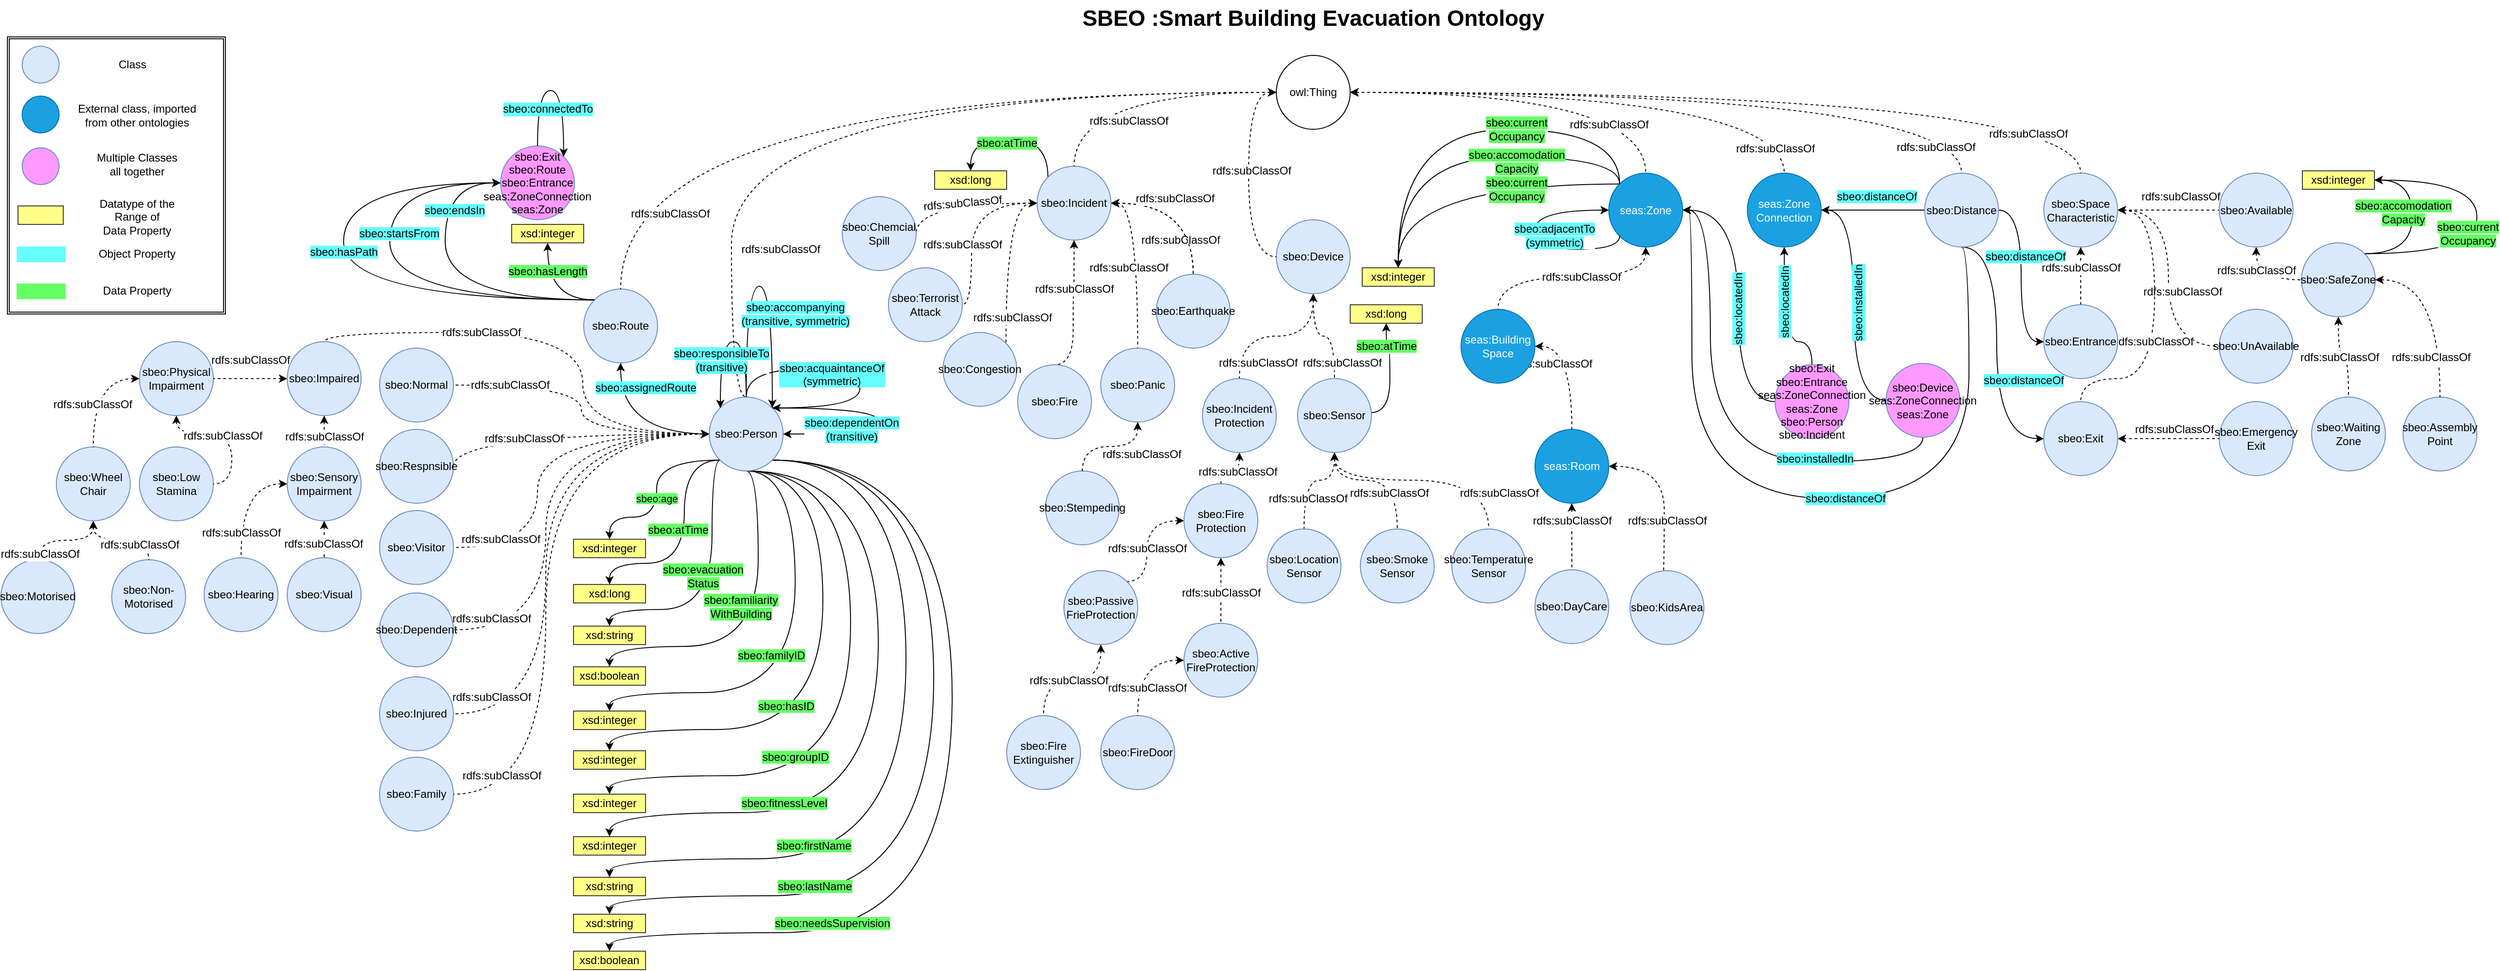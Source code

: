 <mxfile version="12.8.6" type="github">
  <diagram id="s-fJWoQtj2VFVK5msN_l" name="Page-1">
    <mxGraphModel dx="4878" dy="1960" grid="1" gridSize="10" guides="1" tooltips="1" connect="1" arrows="1" fold="1" page="1" pageScale="1" pageWidth="827" pageHeight="1169" math="0" shadow="0">
      <root>
        <mxCell id="0" />
        <mxCell id="1" parent="0" />
        <mxCell id="yLDOqc1vmUTKO-x5eXoO-31" value="" style="shape=ext;double=1;whiteSpace=wrap;html=1;align=center;" vertex="1" parent="1">
          <mxGeometry x="-1254" y="76" width="236" height="300" as="geometry" />
        </mxCell>
        <mxCell id="IQOuE0TxBNfk_iXKN2kF-1" style="edgeStyle=orthogonalEdgeStyle;curved=1;comic=0;orthogonalLoop=1;jettySize=auto;html=1;exitX=0.5;exitY=1;exitDx=0;exitDy=0;shadow=0;startArrow=classic;startFill=1;endArrow=none;endFill=0;dashed=1;" parent="1" source="EgX6zlfz2IxhlC0AGUEL-5" target="EgX6zlfz2IxhlC0AGUEL-25" edge="1">
          <mxGeometry relative="1" as="geometry" />
        </mxCell>
        <mxCell id="IQOuE0TxBNfk_iXKN2kF-121" value="rdfs:subClassOf" style="text;html=1;align=center;verticalAlign=middle;resizable=0;points=[];labelBackgroundColor=#ffffff;fontColor=#000000;" parent="IQOuE0TxBNfk_iXKN2kF-1" vertex="1" connectable="0">
          <mxGeometry x="0.3" y="-3" relative="1" as="geometry">
            <mxPoint x="5.43" y="32" as="offset" />
          </mxGeometry>
        </mxCell>
        <mxCell id="IQOuE0TxBNfk_iXKN2kF-7" style="edgeStyle=orthogonalEdgeStyle;curved=1;comic=0;orthogonalLoop=1;jettySize=auto;html=1;shadow=0;startArrow=classic;startFill=1;endArrow=none;endFill=0;exitX=0.5;exitY=1;exitDx=0;exitDy=0;dashed=1;" parent="1" source="EgX6zlfz2IxhlC0AGUEL-5" target="EgX6zlfz2IxhlC0AGUEL-37" edge="1">
          <mxGeometry relative="1" as="geometry" />
        </mxCell>
        <mxCell id="IQOuE0TxBNfk_iXKN2kF-116" value="rdfs:subClassOf" style="text;html=1;align=center;verticalAlign=middle;resizable=0;points=[];labelBackgroundColor=#ffffff;fontColor=#000000;" parent="IQOuE0TxBNfk_iXKN2kF-7" vertex="1" connectable="0">
          <mxGeometry x="0.137" y="1" relative="1" as="geometry">
            <mxPoint x="11" y="30" as="offset" />
          </mxGeometry>
        </mxCell>
        <mxCell id="EgX6zlfz2IxhlC0AGUEL-5" value="sbeo:Device" style="ellipse;whiteSpace=wrap;html=1;aspect=fixed;fillColor=#dae8fc;strokeColor=#6c8ebf;shadow=0;" parent="1" vertex="1">
          <mxGeometry x="120" y="274" width="80" height="80" as="geometry" />
        </mxCell>
        <mxCell id="EgX6zlfz2IxhlC0AGUEL-6" value="seas:Zone&lt;br&gt;Connection" style="ellipse;whiteSpace=wrap;html=1;aspect=fixed;fillColor=#1ba1e2;strokeColor=#006EAF;fontColor=#ffffff;shadow=0;" parent="1" vertex="1">
          <mxGeometry x="630" y="223.5" width="80" height="80" as="geometry" />
        </mxCell>
        <mxCell id="IQOuE0TxBNfk_iXKN2kF-49" style="edgeStyle=orthogonalEdgeStyle;curved=1;comic=0;orthogonalLoop=1;jettySize=auto;html=1;entryX=1;entryY=0.5;entryDx=0;entryDy=0;shadow=0;startArrow=classic;startFill=1;endArrow=none;endFill=0;dashed=1;" parent="1" source="EgX6zlfz2IxhlC0AGUEL-8" target="IQOuE0TxBNfk_iXKN2kF-43" edge="1">
          <mxGeometry relative="1" as="geometry" />
        </mxCell>
        <mxCell id="IQOuE0TxBNfk_iXKN2kF-50" style="edgeStyle=orthogonalEdgeStyle;curved=1;comic=0;orthogonalLoop=1;jettySize=auto;html=1;entryX=1;entryY=0.5;entryDx=0;entryDy=0;shadow=0;startArrow=classic;startFill=1;endArrow=none;endFill=0;dashed=1;exitX=0;exitY=0.5;exitDx=0;exitDy=0;" parent="1" source="EgX6zlfz2IxhlC0AGUEL-8" target="IQOuE0TxBNfk_iXKN2kF-42" edge="1">
          <mxGeometry relative="1" as="geometry">
            <Array as="points">
              <mxPoint x="-771" y="506" />
            </Array>
          </mxGeometry>
        </mxCell>
        <mxCell id="IQOuE0TxBNfk_iXKN2kF-95" value="rdfs:subClassOf" style="text;html=1;align=center;verticalAlign=middle;resizable=0;points=[];labelBackgroundColor=#ffffff;fontColor=#000000;" parent="IQOuE0TxBNfk_iXKN2kF-50" vertex="1" connectable="0">
          <mxGeometry x="0.719" y="19" relative="1" as="geometry">
            <mxPoint x="67" y="-14" as="offset" />
          </mxGeometry>
        </mxCell>
        <mxCell id="IQOuE0TxBNfk_iXKN2kF-51" style="edgeStyle=orthogonalEdgeStyle;curved=1;comic=0;orthogonalLoop=1;jettySize=auto;html=1;entryX=1;entryY=0.5;entryDx=0;entryDy=0;shadow=0;startArrow=classic;startFill=1;endArrow=none;endFill=0;dashed=1;" parent="1" source="EgX6zlfz2IxhlC0AGUEL-8" target="IQOuE0TxBNfk_iXKN2kF-41" edge="1">
          <mxGeometry relative="1" as="geometry">
            <Array as="points">
              <mxPoint x="-680" y="506" />
              <mxPoint x="-680" y="629" />
            </Array>
          </mxGeometry>
        </mxCell>
        <mxCell id="IQOuE0TxBNfk_iXKN2kF-102" value="rdfs:subClassOf" style="text;html=1;align=center;verticalAlign=middle;resizable=0;points=[];labelBackgroundColor=#ffffff;fontColor=#000000;" parent="IQOuE0TxBNfk_iXKN2kF-51" vertex="1" connectable="0">
          <mxGeometry x="0.509" y="-8" relative="1" as="geometry">
            <mxPoint x="-31.97" y="-1.97" as="offset" />
          </mxGeometry>
        </mxCell>
        <mxCell id="IQOuE0TxBNfk_iXKN2kF-53" style="edgeStyle=orthogonalEdgeStyle;curved=1;comic=0;orthogonalLoop=1;jettySize=auto;html=1;entryX=1;entryY=0.5;entryDx=0;entryDy=0;shadow=0;startArrow=classic;startFill=1;endArrow=none;endFill=0;dashed=1;" parent="1" source="EgX6zlfz2IxhlC0AGUEL-8" target="IQOuE0TxBNfk_iXKN2kF-32" edge="1">
          <mxGeometry relative="1" as="geometry">
            <Array as="points">
              <mxPoint x="-671" y="506" />
              <mxPoint x="-671" y="718" />
            </Array>
          </mxGeometry>
        </mxCell>
        <mxCell id="IQOuE0TxBNfk_iXKN2kF-101" value="rdfs:subClassOf" style="text;html=1;align=center;verticalAlign=middle;resizable=0;points=[];labelBackgroundColor=#ffffff;fontColor=#000000;" parent="IQOuE0TxBNfk_iXKN2kF-53" vertex="1" connectable="0">
          <mxGeometry x="0.632" y="-15" relative="1" as="geometry">
            <mxPoint x="-48.92" y="2.92" as="offset" />
          </mxGeometry>
        </mxCell>
        <mxCell id="IQOuE0TxBNfk_iXKN2kF-57" style="edgeStyle=orthogonalEdgeStyle;curved=1;comic=0;orthogonalLoop=1;jettySize=auto;html=1;shadow=0;startArrow=classic;startFill=1;endArrow=none;endFill=0;dashed=1;entryX=0.5;entryY=0;entryDx=0;entryDy=0;exitX=0;exitY=0.5;exitDx=0;exitDy=0;" parent="1" source="EgX6zlfz2IxhlC0AGUEL-8" target="IQOuE0TxBNfk_iXKN2kF-45" edge="1">
          <mxGeometry relative="1" as="geometry">
            <mxPoint x="-951" y="336" as="targetPoint" />
            <Array as="points">
              <mxPoint x="-631" y="506" />
              <mxPoint x="-631" y="396" />
              <mxPoint x="-911" y="396" />
            </Array>
          </mxGeometry>
        </mxCell>
        <mxCell id="IQOuE0TxBNfk_iXKN2kF-96" value="rdfs:subClassOf" style="text;html=1;align=center;verticalAlign=middle;resizable=0;points=[];labelBackgroundColor=#ffffff;fontColor=#000000;" parent="IQOuE0TxBNfk_iXKN2kF-57" vertex="1" connectable="0">
          <mxGeometry x="0.579" y="1" relative="1" as="geometry">
            <mxPoint x="67" y="-1" as="offset" />
          </mxGeometry>
        </mxCell>
        <mxCell id="IQOuE0TxBNfk_iXKN2kF-67" style="edgeStyle=orthogonalEdgeStyle;curved=1;comic=0;orthogonalLoop=1;jettySize=auto;html=1;entryX=1;entryY=0.5;entryDx=0;entryDy=0;shadow=0;startArrow=classic;startFill=1;endArrow=none;endFill=0;dashed=1;" parent="1" source="EgX6zlfz2IxhlC0AGUEL-8" target="IQOuE0TxBNfk_iXKN2kF-44" edge="1">
          <mxGeometry relative="1" as="geometry">
            <Array as="points">
              <mxPoint x="-671" y="506" />
              <mxPoint x="-671" y="809" />
            </Array>
          </mxGeometry>
        </mxCell>
        <mxCell id="IQOuE0TxBNfk_iXKN2kF-99" value="rdfs:subClassOf" style="text;html=1;align=center;verticalAlign=middle;resizable=0;points=[];labelBackgroundColor=#ffffff;fontColor=#000000;" parent="IQOuE0TxBNfk_iXKN2kF-67" vertex="1" connectable="0">
          <mxGeometry x="0.748" y="-12" relative="1" as="geometry">
            <mxPoint x="-32.33" y="-6" as="offset" />
          </mxGeometry>
        </mxCell>
        <mxCell id="IQOuE0TxBNfk_iXKN2kF-68" style="edgeStyle=orthogonalEdgeStyle;curved=1;comic=0;orthogonalLoop=1;jettySize=auto;html=1;entryX=1;entryY=0.5;entryDx=0;entryDy=0;shadow=0;startArrow=classic;startFill=1;endArrow=none;endFill=0;dashed=1;" parent="1" source="EgX6zlfz2IxhlC0AGUEL-8" target="IQOuE0TxBNfk_iXKN2kF-46" edge="1">
          <mxGeometry relative="1" as="geometry">
            <Array as="points">
              <mxPoint x="-671" y="506" />
              <mxPoint x="-671" y="896" />
            </Array>
          </mxGeometry>
        </mxCell>
        <mxCell id="IQOuE0TxBNfk_iXKN2kF-98" value="rdfs:subClassOf" style="text;html=1;align=center;verticalAlign=middle;resizable=0;points=[];labelBackgroundColor=#ffffff;fontColor=#000000;" parent="IQOuE0TxBNfk_iXKN2kF-68" vertex="1" connectable="0">
          <mxGeometry x="0.38" y="-12" relative="1" as="geometry">
            <mxPoint x="-36" y="86.52" as="offset" />
          </mxGeometry>
        </mxCell>
        <mxCell id="IQOuE0TxBNfk_iXKN2kF-193" value="&lt;span style=&quot;background-color: rgb(102 , 255 , 102)&quot;&gt;sbeo:age&lt;/span&gt;" style="edgeStyle=orthogonalEdgeStyle;curved=1;comic=0;orthogonalLoop=1;jettySize=auto;html=1;exitX=0;exitY=1;exitDx=0;exitDy=0;entryX=0.5;entryY=0;entryDx=0;entryDy=0;shadow=0;startArrow=none;startFill=0;endArrow=classic;endFill=1;fontColor=#000000;" parent="1" source="EgX6zlfz2IxhlC0AGUEL-8" target="IQOuE0TxBNfk_iXKN2kF-192" edge="1">
          <mxGeometry x="0.075" relative="1" as="geometry">
            <Array as="points">
              <mxPoint x="-551" y="534" />
              <mxPoint x="-551" y="596" />
              <mxPoint x="-602" y="596" />
            </Array>
            <mxPoint as="offset" />
          </mxGeometry>
        </mxCell>
        <mxCell id="IQOuE0TxBNfk_iXKN2kF-238" style="edgeStyle=orthogonalEdgeStyle;curved=1;comic=0;orthogonalLoop=1;jettySize=auto;html=1;exitX=0.5;exitY=1;exitDx=0;exitDy=0;entryX=0.5;entryY=0;entryDx=0;entryDy=0;shadow=0;startArrow=none;startFill=0;endArrow=classic;endFill=1;fontColor=#000000;" parent="1" source="EgX6zlfz2IxhlC0AGUEL-8" target="IQOuE0TxBNfk_iXKN2kF-228" edge="1">
          <mxGeometry relative="1" as="geometry">
            <Array as="points">
              <mxPoint x="-401" y="546" />
              <mxPoint x="-401" y="786" />
              <mxPoint x="-602" y="786" />
            </Array>
          </mxGeometry>
        </mxCell>
        <mxCell id="IQOuE0TxBNfk_iXKN2kF-239" value="&lt;span style=&quot;background-color: rgb(102 , 255 , 102)&quot;&gt;sbeo:familyID&lt;/span&gt;" style="text;html=1;align=center;verticalAlign=middle;resizable=0;points=[];labelBackgroundColor=#ffffff;" parent="IQOuE0TxBNfk_iXKN2kF-238" vertex="1" connectable="0">
          <mxGeometry x="0.504" y="-2" relative="1" as="geometry">
            <mxPoint x="67.25" y="-38.0" as="offset" />
          </mxGeometry>
        </mxCell>
        <mxCell id="IQOuE0TxBNfk_iXKN2kF-242" style="edgeStyle=orthogonalEdgeStyle;curved=1;comic=0;orthogonalLoop=1;jettySize=auto;html=1;exitX=0.5;exitY=1;exitDx=0;exitDy=0;entryX=0.5;entryY=0;entryDx=0;entryDy=0;shadow=0;startArrow=none;startFill=0;endArrow=classic;endFill=1;fontColor=#000000;" parent="1" source="EgX6zlfz2IxhlC0AGUEL-8" target="IQOuE0TxBNfk_iXKN2kF-229" edge="1">
          <mxGeometry relative="1" as="geometry">
            <Array as="points">
              <mxPoint x="-371" y="546" />
              <mxPoint x="-371" y="826" />
              <mxPoint x="-602" y="826" />
            </Array>
          </mxGeometry>
        </mxCell>
        <mxCell id="IQOuE0TxBNfk_iXKN2kF-252" style="edgeStyle=orthogonalEdgeStyle;curved=1;comic=0;orthogonalLoop=1;jettySize=auto;html=1;exitX=0;exitY=1;exitDx=0;exitDy=0;entryX=0.5;entryY=0;entryDx=0;entryDy=0;shadow=0;startArrow=none;startFill=0;endArrow=classic;endFill=1;fontColor=#000000;" parent="1" source="EgX6zlfz2IxhlC0AGUEL-8" target="IQOuE0TxBNfk_iXKN2kF-194" edge="1">
          <mxGeometry relative="1" as="geometry">
            <Array as="points">
              <mxPoint x="-521" y="534" />
              <mxPoint x="-521" y="646" />
              <mxPoint x="-602" y="646" />
            </Array>
          </mxGeometry>
        </mxCell>
        <mxCell id="IQOuE0TxBNfk_iXKN2kF-253" value="&lt;span style=&quot;background-color: rgb(102 , 255 , 102)&quot;&gt;sbeo:atTime&lt;/span&gt;" style="text;html=1;align=center;verticalAlign=middle;resizable=0;points=[];labelBackgroundColor=#ffffff;" parent="IQOuE0TxBNfk_iXKN2kF-252" vertex="1" connectable="0">
          <mxGeometry x="-0.036" y="-5" relative="1" as="geometry">
            <mxPoint x="-2" y="-8.46" as="offset" />
          </mxGeometry>
        </mxCell>
        <mxCell id="IQOuE0TxBNfk_iXKN2kF-254" style="edgeStyle=orthogonalEdgeStyle;curved=1;comic=0;orthogonalLoop=1;jettySize=auto;html=1;exitX=0;exitY=1;exitDx=0;exitDy=0;entryX=0.5;entryY=0;entryDx=0;entryDy=0;shadow=0;startArrow=none;startFill=0;endArrow=classic;endFill=1;fontColor=#000000;" parent="1" source="EgX6zlfz2IxhlC0AGUEL-8" target="IQOuE0TxBNfk_iXKN2kF-220" edge="1">
          <mxGeometry relative="1" as="geometry">
            <Array as="points">
              <mxPoint x="-491" y="534" />
              <mxPoint x="-491" y="696" />
              <mxPoint x="-602" y="696" />
            </Array>
          </mxGeometry>
        </mxCell>
        <mxCell id="IQOuE0TxBNfk_iXKN2kF-255" value="&lt;span style=&quot;background-color: rgb(102 , 255 , 102)&quot;&gt;sbeo:evacuation&lt;/span&gt;&lt;br&gt;&lt;span style=&quot;background-color: rgb(102 , 255 , 102)&quot;&gt;Status&lt;/span&gt;" style="text;html=1;align=center;verticalAlign=middle;resizable=0;points=[];labelBackgroundColor=#ffffff;" parent="IQOuE0TxBNfk_iXKN2kF-254" vertex="1" connectable="0">
          <mxGeometry x="-0.003" y="-6" relative="1" as="geometry">
            <mxPoint x="-4" y="-14.9" as="offset" />
          </mxGeometry>
        </mxCell>
        <mxCell id="IQOuE0TxBNfk_iXKN2kF-256" style="edgeStyle=orthogonalEdgeStyle;curved=1;comic=0;orthogonalLoop=1;jettySize=auto;html=1;exitX=0.5;exitY=1;exitDx=0;exitDy=0;entryX=0.5;entryY=0;entryDx=0;entryDy=0;shadow=0;startArrow=none;startFill=0;endArrow=classic;endFill=1;fontColor=#000000;" parent="1" source="EgX6zlfz2IxhlC0AGUEL-8" target="IQOuE0TxBNfk_iXKN2kF-224" edge="1">
          <mxGeometry relative="1" as="geometry">
            <Array as="points">
              <mxPoint x="-441" y="546" />
              <mxPoint x="-441" y="736" />
              <mxPoint x="-602" y="736" />
            </Array>
          </mxGeometry>
        </mxCell>
        <mxCell id="IQOuE0TxBNfk_iXKN2kF-257" value="&lt;span style=&quot;background-color: rgb(102 , 255 , 102)&quot;&gt;sbeo:familiarity&lt;/span&gt;&lt;br&gt;&lt;span style=&quot;background-color: rgb(102 , 255 , 102)&quot;&gt;WithBuilding&lt;/span&gt;" style="text;html=1;align=center;verticalAlign=middle;resizable=0;points=[];labelBackgroundColor=#ffffff;" parent="IQOuE0TxBNfk_iXKN2kF-256" vertex="1" connectable="0">
          <mxGeometry x="0.251" y="-15" relative="1" as="geometry">
            <mxPoint x="18.83" y="-27.93" as="offset" />
          </mxGeometry>
        </mxCell>
        <mxCell id="IQOuE0TxBNfk_iXKN2kF-258" style="edgeStyle=orthogonalEdgeStyle;curved=1;comic=0;orthogonalLoop=1;jettySize=auto;html=1;exitX=0.5;exitY=1;exitDx=0;exitDy=0;entryX=0.5;entryY=0;entryDx=0;entryDy=0;shadow=0;startArrow=none;startFill=0;endArrow=classic;endFill=1;fontColor=#000000;" parent="1" source="EgX6zlfz2IxhlC0AGUEL-8" target="IQOuE0TxBNfk_iXKN2kF-230" edge="1">
          <mxGeometry relative="1" as="geometry">
            <Array as="points">
              <mxPoint x="-341" y="546" />
              <mxPoint x="-341" y="876" />
              <mxPoint x="-602" y="876" />
            </Array>
          </mxGeometry>
        </mxCell>
        <mxCell id="IQOuE0TxBNfk_iXKN2kF-259" value="&lt;span style=&quot;background-color: rgb(102 , 255 , 102)&quot;&gt;sbeo:groupID&lt;/span&gt;" style="text;html=1;align=center;verticalAlign=middle;resizable=0;points=[];labelBackgroundColor=#ffffff;" parent="IQOuE0TxBNfk_iXKN2kF-258" vertex="1" connectable="0">
          <mxGeometry x="-0.146" y="3" relative="1" as="geometry">
            <mxPoint x="-63" y="114" as="offset" />
          </mxGeometry>
        </mxCell>
        <mxCell id="IQOuE0TxBNfk_iXKN2kF-261" style="edgeStyle=orthogonalEdgeStyle;curved=1;comic=0;orthogonalLoop=1;jettySize=auto;html=1;exitX=0.5;exitY=1;exitDx=0;exitDy=0;entryX=0.5;entryY=0;entryDx=0;entryDy=0;shadow=0;startArrow=none;startFill=0;endArrow=classic;endFill=1;fontColor=#000000;" parent="1" source="EgX6zlfz2IxhlC0AGUEL-8" target="IQOuE0TxBNfk_iXKN2kF-234" edge="1">
          <mxGeometry relative="1" as="geometry">
            <Array as="points">
              <mxPoint x="-311" y="546" />
              <mxPoint x="-311" y="916" />
              <mxPoint x="-602" y="916" />
            </Array>
          </mxGeometry>
        </mxCell>
        <mxCell id="IQOuE0TxBNfk_iXKN2kF-262" value="&lt;span style=&quot;background-color: rgb(102 , 255 , 102)&quot;&gt;sbeo:fitnessLevel&lt;/span&gt;" style="text;html=1;align=center;verticalAlign=middle;resizable=0;points=[];labelBackgroundColor=#ffffff;" parent="IQOuE0TxBNfk_iXKN2kF-261" vertex="1" connectable="0">
          <mxGeometry x="0.386" y="-27" relative="1" as="geometry">
            <mxPoint x="-40.59" y="17.06" as="offset" />
          </mxGeometry>
        </mxCell>
        <mxCell id="IQOuE0TxBNfk_iXKN2kF-264" style="edgeStyle=orthogonalEdgeStyle;curved=1;comic=0;orthogonalLoop=1;jettySize=auto;html=1;exitX=1;exitY=1;exitDx=0;exitDy=0;entryX=0.5;entryY=0;entryDx=0;entryDy=0;shadow=0;startArrow=none;startFill=0;endArrow=classic;endFill=1;fontColor=#000000;" parent="1" source="EgX6zlfz2IxhlC0AGUEL-8" target="IQOuE0TxBNfk_iXKN2kF-235" edge="1">
          <mxGeometry relative="1" as="geometry">
            <Array as="points">
              <mxPoint x="-281" y="534" />
              <mxPoint x="-281" y="966" />
              <mxPoint x="-602" y="966" />
            </Array>
          </mxGeometry>
        </mxCell>
        <mxCell id="IQOuE0TxBNfk_iXKN2kF-265" value="&lt;span style=&quot;background-color: rgb(102 , 255 , 102)&quot;&gt;sbeo:firstName&lt;/span&gt;" style="text;html=1;align=center;verticalAlign=middle;resizable=0;points=[];labelBackgroundColor=#ffffff;" parent="IQOuE0TxBNfk_iXKN2kF-264" vertex="1" connectable="0">
          <mxGeometry x="0.175" y="-76" relative="1" as="geometry">
            <mxPoint x="-24" y="23.6" as="offset" />
          </mxGeometry>
        </mxCell>
        <mxCell id="IQOuE0TxBNfk_iXKN2kF-266" style="edgeStyle=orthogonalEdgeStyle;curved=1;comic=0;orthogonalLoop=1;jettySize=auto;html=1;exitX=1;exitY=1;exitDx=0;exitDy=0;entryX=0.5;entryY=0;entryDx=0;entryDy=0;shadow=0;startArrow=none;startFill=0;endArrow=classic;endFill=1;fontColor=#000000;" parent="1" source="EgX6zlfz2IxhlC0AGUEL-8" target="IQOuE0TxBNfk_iXKN2kF-263" edge="1">
          <mxGeometry relative="1" as="geometry">
            <Array as="points">
              <mxPoint x="-251" y="534" />
              <mxPoint x="-251" y="1006" />
              <mxPoint x="-602" y="1006" />
            </Array>
          </mxGeometry>
        </mxCell>
        <mxCell id="IQOuE0TxBNfk_iXKN2kF-267" value="&lt;span style=&quot;background-color: rgb(102 , 255 , 102)&quot;&gt;sbeo:lastName&lt;/span&gt;" style="text;html=1;align=center;verticalAlign=middle;resizable=0;points=[];labelBackgroundColor=#ffffff;" parent="IQOuE0TxBNfk_iXKN2kF-266" vertex="1" connectable="0">
          <mxGeometry x="0.547" y="-1" relative="1" as="geometry">
            <mxPoint x="11.28" y="-8.94" as="offset" />
          </mxGeometry>
        </mxCell>
        <mxCell id="IQOuE0TxBNfk_iXKN2kF-269" style="edgeStyle=orthogonalEdgeStyle;curved=1;comic=0;orthogonalLoop=1;jettySize=auto;html=1;exitX=1;exitY=1;exitDx=0;exitDy=0;entryX=0.5;entryY=0;entryDx=0;entryDy=0;shadow=0;startArrow=none;startFill=0;endArrow=classic;endFill=1;fontColor=#000000;" parent="1" source="EgX6zlfz2IxhlC0AGUEL-8" target="IQOuE0TxBNfk_iXKN2kF-268" edge="1">
          <mxGeometry relative="1" as="geometry">
            <Array as="points">
              <mxPoint x="-231" y="534" />
              <mxPoint x="-231" y="1046" />
              <mxPoint x="-602" y="1046" />
            </Array>
          </mxGeometry>
        </mxCell>
        <mxCell id="IQOuE0TxBNfk_iXKN2kF-271" value="&lt;span style=&quot;color: rgba(0 , 0 , 0 , 0) ; font-family: monospace ; font-size: 0px ; background-color: rgb(248 , 249 , 250)&quot;&gt;%3CmxGraphModel%3E%3Croot%3E%3CmxCell%20id%3D%220%22%2F%3E%3CmxCell%20id%3D%221%22%20parent%3D%220%22%2F%3E%3CmxCell%20id%3D%222%22%20value%3D%22xsd%3Astring%22%20style%3D%22rounded%3D0%3BwhiteSpace%3Dwrap%3Bhtml%3D1%3BfillColor%3D%23ffff88%3BstrokeColor%3D%2336393d%3B%22%20vertex%3D%221%22%20parent%3D%221%22%3E%3CmxGeometry%20x%3D%22-560%22%20y%3D%22950%22%20width%3D%2278%22%20height%3D%2220%22%20as%3D%22geometry%22%2F%3E%3C%2FmxCell%3E%3C%2Froot%3E%3C%2FmxGraphModel%3E&lt;/span&gt;" style="text;html=1;align=center;verticalAlign=middle;resizable=0;points=[];labelBackgroundColor=#ffffff;" parent="IQOuE0TxBNfk_iXKN2kF-269" vertex="1" connectable="0">
          <mxGeometry x="0.521" y="-5" relative="1" as="geometry">
            <mxPoint as="offset" />
          </mxGeometry>
        </mxCell>
        <mxCell id="IQOuE0TxBNfk_iXKN2kF-273" value="&lt;span style=&quot;background-color: rgb(102 , 255 , 102)&quot;&gt;sbeo:needsSupervision&lt;/span&gt;" style="text;html=1;align=center;verticalAlign=middle;resizable=0;points=[];labelBackgroundColor=#ffffff;" parent="IQOuE0TxBNfk_iXKN2kF-269" vertex="1" connectable="0">
          <mxGeometry x="0.552" y="-4" relative="1" as="geometry">
            <mxPoint x="14.58" y="-6" as="offset" />
          </mxGeometry>
        </mxCell>
        <mxCell id="IQOuE0TxBNfk_iXKN2kF-313" style="edgeStyle=orthogonalEdgeStyle;curved=1;comic=0;orthogonalLoop=1;jettySize=auto;html=1;exitX=0;exitY=0.5;exitDx=0;exitDy=0;shadow=0;startArrow=none;startFill=0;endArrow=classic;endFill=1;fontColor=#000000;entryX=0.5;entryY=1;entryDx=0;entryDy=0;" parent="1" source="EgX6zlfz2IxhlC0AGUEL-8" target="EgX6zlfz2IxhlC0AGUEL-10" edge="1">
          <mxGeometry relative="1" as="geometry">
            <Array as="points">
              <mxPoint x="-590" y="506" />
            </Array>
          </mxGeometry>
        </mxCell>
        <mxCell id="IQOuE0TxBNfk_iXKN2kF-314" value="&lt;span style=&quot;background-color: rgb(102 , 255 , 255)&quot;&gt;sbeo:assignedRoute&lt;/span&gt;" style="text;html=1;align=center;verticalAlign=middle;resizable=0;points=[];labelBackgroundColor=#ffffff;" parent="IQOuE0TxBNfk_iXKN2kF-313" vertex="1" connectable="0">
          <mxGeometry x="0.172" y="-10" relative="1" as="geometry">
            <mxPoint x="16.97" y="-44.86" as="offset" />
          </mxGeometry>
        </mxCell>
        <mxCell id="EgX6zlfz2IxhlC0AGUEL-8" value="sbeo:Person" style="ellipse;whiteSpace=wrap;html=1;aspect=fixed;fillColor=#dae8fc;strokeColor=#6c8ebf;shadow=0;" parent="1" vertex="1">
          <mxGeometry x="-494" y="466" width="80" height="80" as="geometry" />
        </mxCell>
        <mxCell id="IQOuE0TxBNfk_iXKN2kF-24" style="edgeStyle=orthogonalEdgeStyle;curved=1;comic=0;orthogonalLoop=1;jettySize=auto;html=1;entryX=1;entryY=0.5;entryDx=0;entryDy=0;shadow=0;startArrow=classic;startFill=1;endArrow=none;endFill=0;dashed=1;exitX=0;exitY=0.5;exitDx=0;exitDy=0;" parent="1" source="EgX6zlfz2IxhlC0AGUEL-9" target="IQOuE0TxBNfk_iXKN2kF-23" edge="1">
          <mxGeometry relative="1" as="geometry">
            <Array as="points">
              <mxPoint x="-270" y="256" />
            </Array>
          </mxGeometry>
        </mxCell>
        <mxCell id="IQOuE0TxBNfk_iXKN2kF-146" value="rdfs:subClassOf" style="text;html=1;align=center;verticalAlign=middle;resizable=0;points=[];labelBackgroundColor=#ffffff;fontColor=#000000;rotation=-5;" parent="IQOuE0TxBNfk_iXKN2kF-24" vertex="1" connectable="0">
          <mxGeometry x="0.235" y="-1" relative="1" as="geometry">
            <mxPoint x="20.4" y="1" as="offset" />
          </mxGeometry>
        </mxCell>
        <mxCell id="IQOuE0TxBNfk_iXKN2kF-25" style="edgeStyle=orthogonalEdgeStyle;curved=1;comic=0;orthogonalLoop=1;jettySize=auto;html=1;entryX=1;entryY=0.5;entryDx=0;entryDy=0;shadow=0;startArrow=classic;startFill=1;endArrow=none;endFill=0;dashed=1;exitX=0;exitY=0.5;exitDx=0;exitDy=0;" parent="1" source="EgX6zlfz2IxhlC0AGUEL-9" target="IQOuE0TxBNfk_iXKN2kF-17" edge="1">
          <mxGeometry relative="1" as="geometry">
            <Array as="points">
              <mxPoint x="-210" y="256" />
              <mxPoint x="-210" y="366" />
            </Array>
          </mxGeometry>
        </mxCell>
        <mxCell id="IQOuE0TxBNfk_iXKN2kF-127" value="rdfs:subClassOf" style="text;html=1;align=center;verticalAlign=middle;resizable=0;points=[];labelBackgroundColor=#ffffff;fontColor=#000000;" parent="IQOuE0TxBNfk_iXKN2kF-25" vertex="1" connectable="0">
          <mxGeometry x="0.493" y="-3" relative="1" as="geometry">
            <mxPoint x="-7.03" y="-26.91" as="offset" />
          </mxGeometry>
        </mxCell>
        <mxCell id="IQOuE0TxBNfk_iXKN2kF-27" style="edgeStyle=orthogonalEdgeStyle;curved=1;comic=0;orthogonalLoop=1;jettySize=auto;html=1;exitX=0.5;exitY=1;exitDx=0;exitDy=0;entryX=0.5;entryY=0;entryDx=0;entryDy=0;shadow=0;startArrow=classic;startFill=1;endArrow=none;endFill=0;dashed=1;" parent="1" source="EgX6zlfz2IxhlC0AGUEL-9" target="IQOuE0TxBNfk_iXKN2kF-20" edge="1">
          <mxGeometry relative="1" as="geometry">
            <Array as="points">
              <mxPoint x="-99" y="356" />
              <mxPoint x="-100" y="356" />
              <mxPoint x="-100" y="431" />
            </Array>
          </mxGeometry>
        </mxCell>
        <mxCell id="IQOuE0TxBNfk_iXKN2kF-129" value="rdfs:subClassOf" style="text;html=1;align=center;verticalAlign=middle;resizable=0;points=[];labelBackgroundColor=#ffffff;fontColor=#000000;" parent="IQOuE0TxBNfk_iXKN2kF-27" vertex="1" connectable="0">
          <mxGeometry x="0.486" y="6" relative="1" as="geometry">
            <mxPoint x="-5" y="-61.83" as="offset" />
          </mxGeometry>
        </mxCell>
        <mxCell id="IQOuE0TxBNfk_iXKN2kF-28" style="edgeStyle=orthogonalEdgeStyle;curved=1;comic=0;orthogonalLoop=1;jettySize=auto;html=1;entryX=0.5;entryY=0;entryDx=0;entryDy=0;shadow=0;startArrow=classic;startFill=1;endArrow=none;endFill=0;dashed=1;exitX=1;exitY=0.5;exitDx=0;exitDy=0;" parent="1" source="EgX6zlfz2IxhlC0AGUEL-9" target="IQOuE0TxBNfk_iXKN2kF-19" edge="1">
          <mxGeometry relative="1" as="geometry">
            <Array as="points">
              <mxPoint x="-30" y="256" />
            </Array>
          </mxGeometry>
        </mxCell>
        <mxCell id="IQOuE0TxBNfk_iXKN2kF-130" value="rdfs:subClassOf" style="text;html=1;align=center;verticalAlign=middle;resizable=0;points=[];labelBackgroundColor=#ffffff;fontColor=#000000;" parent="IQOuE0TxBNfk_iXKN2kF-28" vertex="1" connectable="0">
          <mxGeometry x="0.445" y="-9" relative="1" as="geometry">
            <mxPoint x="-1.01" y="-35.38" as="offset" />
          </mxGeometry>
        </mxCell>
        <mxCell id="IQOuE0TxBNfk_iXKN2kF-29" style="edgeStyle=orthogonalEdgeStyle;curved=1;comic=0;orthogonalLoop=1;jettySize=auto;html=1;entryX=0.5;entryY=0;entryDx=0;entryDy=0;shadow=0;startArrow=classic;startFill=1;endArrow=none;endFill=0;exitX=1;exitY=0.5;exitDx=0;exitDy=0;dashed=1;" parent="1" source="EgX6zlfz2IxhlC0AGUEL-9" target="IQOuE0TxBNfk_iXKN2kF-21" edge="1">
          <mxGeometry relative="1" as="geometry" />
        </mxCell>
        <mxCell id="IQOuE0TxBNfk_iXKN2kF-126" value="rdfs:subClassOf" style="text;html=1;align=center;verticalAlign=middle;resizable=0;points=[];labelBackgroundColor=#ffffff;fontColor=#000000;" parent="IQOuE0TxBNfk_iXKN2kF-29" vertex="1" connectable="0">
          <mxGeometry x="-0.144" y="-24" relative="1" as="geometry">
            <mxPoint x="3.97" y="15.72" as="offset" />
          </mxGeometry>
        </mxCell>
        <mxCell id="IQOuE0TxBNfk_iXKN2kF-31" style="edgeStyle=orthogonalEdgeStyle;curved=1;comic=0;orthogonalLoop=1;jettySize=auto;html=1;exitX=0;exitY=0.5;exitDx=0;exitDy=0;entryX=1;entryY=0;entryDx=0;entryDy=0;shadow=0;startArrow=classic;startFill=1;endArrow=none;endFill=0;dashed=1;" parent="1" source="EgX6zlfz2IxhlC0AGUEL-9" target="IQOuE0TxBNfk_iXKN2kF-22" edge="1">
          <mxGeometry relative="1" as="geometry" />
        </mxCell>
        <mxCell id="IQOuE0TxBNfk_iXKN2kF-128" value="rdfs:subClassOf" style="text;html=1;align=center;verticalAlign=middle;resizable=0;points=[];labelBackgroundColor=#ffffff;fontColor=#000000;" parent="IQOuE0TxBNfk_iXKN2kF-31" vertex="1" connectable="0">
          <mxGeometry x="0.708" y="6" relative="1" as="geometry">
            <mxPoint y="-1" as="offset" />
          </mxGeometry>
        </mxCell>
        <mxCell id="IQOuE0TxBNfk_iXKN2kF-216" style="edgeStyle=orthogonalEdgeStyle;curved=1;comic=0;orthogonalLoop=1;jettySize=auto;html=1;exitX=0;exitY=0;exitDx=0;exitDy=0;entryX=0.5;entryY=0;entryDx=0;entryDy=0;shadow=0;startArrow=none;startFill=0;endArrow=classic;endFill=1;fontColor=#000000;" parent="1" source="EgX6zlfz2IxhlC0AGUEL-9" target="IQOuE0TxBNfk_iXKN2kF-215" edge="1">
          <mxGeometry relative="1" as="geometry">
            <Array as="points">
              <mxPoint x="-127" y="186" />
              <mxPoint x="-211" y="186" />
            </Array>
          </mxGeometry>
        </mxCell>
        <mxCell id="IQOuE0TxBNfk_iXKN2kF-217" value="&lt;span style=&quot;background-color: rgb(102 , 255 , 102)&quot;&gt;sbeo:atTime&lt;/span&gt;" style="text;html=1;align=center;verticalAlign=middle;resizable=0;points=[];labelBackgroundColor=#ffffff;" parent="IQOuE0TxBNfk_iXKN2kF-216" vertex="1" connectable="0">
          <mxGeometry x="-0.497" y="-12" relative="1" as="geometry">
            <mxPoint x="-56.7" y="3.62" as="offset" />
          </mxGeometry>
        </mxCell>
        <mxCell id="EgX6zlfz2IxhlC0AGUEL-9" value="sbeo:Incident" style="ellipse;whiteSpace=wrap;html=1;aspect=fixed;fillColor=#dae8fc;strokeColor=#6c8ebf;shadow=0;" parent="1" vertex="1">
          <mxGeometry x="-139" y="216" width="80" height="80" as="geometry" />
        </mxCell>
        <mxCell id="IQOuE0TxBNfk_iXKN2kF-248" style="edgeStyle=orthogonalEdgeStyle;curved=1;comic=0;orthogonalLoop=1;jettySize=auto;html=1;entryX=0.5;entryY=1;entryDx=0;entryDy=0;shadow=0;startArrow=none;startFill=0;endArrow=classic;endFill=1;fontColor=#000000;exitX=0;exitY=0;exitDx=0;exitDy=0;" parent="1" source="EgX6zlfz2IxhlC0AGUEL-10" target="IQOuE0TxBNfk_iXKN2kF-247" edge="1">
          <mxGeometry relative="1" as="geometry">
            <Array as="points">
              <mxPoint x="-668.97" y="361" />
            </Array>
          </mxGeometry>
        </mxCell>
        <mxCell id="IQOuE0TxBNfk_iXKN2kF-249" value="&lt;span style=&quot;background-color: rgb(102 , 255 , 102)&quot;&gt;sbeo:hasLength&lt;/span&gt;" style="text;html=1;align=center;verticalAlign=middle;resizable=0;points=[];labelBackgroundColor=#ffffff;" parent="IQOuE0TxBNfk_iXKN2kF-248" vertex="1" connectable="0">
          <mxGeometry x="0.247" y="-1" relative="1" as="geometry">
            <mxPoint x="-1" y="-12.14" as="offset" />
          </mxGeometry>
        </mxCell>
        <mxCell id="IQOuE0TxBNfk_iXKN2kF-333" style="edgeStyle=orthogonalEdgeStyle;curved=1;comic=0;orthogonalLoop=1;jettySize=auto;html=1;exitX=0;exitY=0;exitDx=0;exitDy=0;entryX=0;entryY=0.5;entryDx=0;entryDy=0;shadow=0;startArrow=none;startFill=0;endArrow=classic;endFill=1;fontColor=#000000;" parent="1" source="EgX6zlfz2IxhlC0AGUEL-10" target="IQOuE0TxBNfk_iXKN2kF-332" edge="1">
          <mxGeometry relative="1" as="geometry">
            <Array as="points">
              <mxPoint x="-779.97" y="361" />
              <mxPoint x="-779.97" y="234" />
            </Array>
          </mxGeometry>
        </mxCell>
        <mxCell id="IQOuE0TxBNfk_iXKN2kF-334" value="&lt;span style=&quot;background-color: rgb(102 , 255 , 255)&quot;&gt;sbeo:endsIn&lt;/span&gt;" style="text;html=1;align=center;verticalAlign=middle;resizable=0;points=[];labelBackgroundColor=#ffffff;" parent="IQOuE0TxBNfk_iXKN2kF-333" vertex="1" connectable="0">
          <mxGeometry x="-0.028" y="-8" relative="1" as="geometry">
            <mxPoint x="1.97" y="-89.26" as="offset" />
          </mxGeometry>
        </mxCell>
        <mxCell id="IQOuE0TxBNfk_iXKN2kF-338" style="edgeStyle=orthogonalEdgeStyle;curved=1;comic=0;orthogonalLoop=1;jettySize=auto;html=1;exitX=0;exitY=0;exitDx=0;exitDy=0;entryX=0;entryY=0.5;entryDx=0;entryDy=0;shadow=0;startArrow=none;startFill=0;endArrow=classic;endFill=1;fontColor=#000000;" parent="1" source="EgX6zlfz2IxhlC0AGUEL-10" target="IQOuE0TxBNfk_iXKN2kF-332" edge="1">
          <mxGeometry relative="1" as="geometry">
            <Array as="points">
              <mxPoint x="-889.97" y="361" />
              <mxPoint x="-889.97" y="234" />
            </Array>
          </mxGeometry>
        </mxCell>
        <mxCell id="IQOuE0TxBNfk_iXKN2kF-339" value="&lt;span style=&quot;background-color: rgb(102 , 255 , 255)&quot;&gt;sbeo:hasPath&lt;/span&gt;" style="text;html=1;align=center;verticalAlign=middle;resizable=0;points=[];labelBackgroundColor=#ffffff;" parent="IQOuE0TxBNfk_iXKN2kF-338" vertex="1" connectable="0">
          <mxGeometry x="0.36" y="-6" relative="1" as="geometry">
            <mxPoint x="-6.03" y="62.88" as="offset" />
          </mxGeometry>
        </mxCell>
        <mxCell id="EgX6zlfz2IxhlC0AGUEL-10" value="sbeo:Route" style="ellipse;whiteSpace=wrap;html=1;aspect=fixed;fillColor=#dae8fc;strokeColor=#6c8ebf;shadow=0;" parent="1" vertex="1">
          <mxGeometry x="-629.97" y="349" width="80" height="80" as="geometry" />
        </mxCell>
        <mxCell id="IQOuE0TxBNfk_iXKN2kF-78" style="edgeStyle=orthogonalEdgeStyle;curved=1;comic=0;orthogonalLoop=1;jettySize=auto;html=1;entryX=0;entryY=0.5;entryDx=0;entryDy=0;shadow=0;startArrow=classic;startFill=1;endArrow=none;endFill=0;dashed=1;" parent="1" source="EgX6zlfz2IxhlC0AGUEL-11" target="IQOuE0TxBNfk_iXKN2kF-77" edge="1">
          <mxGeometry relative="1" as="geometry" />
        </mxCell>
        <mxCell id="IQOuE0TxBNfk_iXKN2kF-109" value="rdfs:subClassOf" style="text;html=1;align=center;verticalAlign=middle;resizable=0;points=[];labelBackgroundColor=#ffffff;fontColor=#000000;" parent="IQOuE0TxBNfk_iXKN2kF-78" vertex="1" connectable="0">
          <mxGeometry x="-0.401" y="22" relative="1" as="geometry">
            <mxPoint x="35.17" y="7.5" as="offset" />
          </mxGeometry>
        </mxCell>
        <mxCell id="IQOuE0TxBNfk_iXKN2kF-79" style="edgeStyle=orthogonalEdgeStyle;curved=1;comic=0;orthogonalLoop=1;jettySize=auto;html=1;exitX=1;exitY=0.5;exitDx=0;exitDy=0;entryX=0;entryY=0.5;entryDx=0;entryDy=0;shadow=0;startArrow=classic;startFill=1;endArrow=none;endFill=0;dashed=1;" parent="1" source="EgX6zlfz2IxhlC0AGUEL-11" target="IQOuE0TxBNfk_iXKN2kF-69" edge="1">
          <mxGeometry relative="1" as="geometry" />
        </mxCell>
        <mxCell id="IQOuE0TxBNfk_iXKN2kF-108" value="rdfs:subClassOf" style="text;html=1;align=center;verticalAlign=middle;resizable=0;points=[];labelBackgroundColor=#ffffff;fontColor=#000000;" parent="IQOuE0TxBNfk_iXKN2kF-79" vertex="1" connectable="0">
          <mxGeometry x="0.293" y="8" relative="1" as="geometry">
            <mxPoint x="6.97" y="-23.5" as="offset" />
          </mxGeometry>
        </mxCell>
        <mxCell id="IQOuE0TxBNfk_iXKN2kF-81" style="edgeStyle=orthogonalEdgeStyle;curved=1;comic=0;orthogonalLoop=1;jettySize=auto;html=1;entryX=0.5;entryY=0;entryDx=0;entryDy=0;shadow=0;startArrow=classic;startFill=1;endArrow=none;endFill=0;dashed=1;exitX=1;exitY=0.5;exitDx=0;exitDy=0;" parent="1" source="EgX6zlfz2IxhlC0AGUEL-11" target="IQOuE0TxBNfk_iXKN2kF-72" edge="1">
          <mxGeometry relative="1" as="geometry">
            <Array as="points">
              <mxPoint x="1071" y="264" />
              <mxPoint x="1071" y="446" />
              <mxPoint x="991" y="446" />
            </Array>
          </mxGeometry>
        </mxCell>
        <mxCell id="IQOuE0TxBNfk_iXKN2kF-106" value="rdfs:subClassOf" style="text;html=1;align=center;verticalAlign=middle;resizable=0;points=[];labelBackgroundColor=#ffffff;fontColor=#000000;" parent="IQOuE0TxBNfk_iXKN2kF-81" vertex="1" connectable="0">
          <mxGeometry x="0.312" y="1" relative="1" as="geometry">
            <mxPoint x="-2" y="-32.5" as="offset" />
          </mxGeometry>
        </mxCell>
        <mxCell id="EgX6zlfz2IxhlC0AGUEL-11" value="sbeo:Space&lt;br&gt;Characteristic" style="ellipse;aspect=fixed;fillColor=#dae8fc;strokeColor=#6c8ebf;horizontal=1;verticalAlign=middle;align=center;labelBorderColor=none;whiteSpace=wrap;html=1;shadow=0;" parent="1" vertex="1">
          <mxGeometry x="951" y="223.5" width="80" height="80" as="geometry" />
        </mxCell>
        <mxCell id="EgX6zlfz2IxhlC0AGUEL-67" style="edgeStyle=orthogonalEdgeStyle;curved=1;comic=0;orthogonalLoop=1;jettySize=auto;html=1;entryX=0.5;entryY=0;entryDx=0;entryDy=0;shadow=0;startArrow=classic;startFill=1;endArrow=none;endFill=0;dashed=1;" parent="1" source="EgX6zlfz2IxhlC0AGUEL-14" target="EgX6zlfz2IxhlC0AGUEL-26" edge="1">
          <mxGeometry relative="1" as="geometry">
            <Array as="points">
              <mxPoint x="520" y="336" />
              <mxPoint x="360" y="336" />
            </Array>
          </mxGeometry>
        </mxCell>
        <mxCell id="IQOuE0TxBNfk_iXKN2kF-134" value="rdfs:subClassOf" style="text;html=1;align=center;verticalAlign=middle;resizable=0;points=[];labelBackgroundColor=#ffffff;fontColor=#000000;" parent="EgX6zlfz2IxhlC0AGUEL-67" vertex="1" connectable="0">
          <mxGeometry x="0.549" y="4" relative="1" as="geometry">
            <mxPoint x="73.69" y="-4" as="offset" />
          </mxGeometry>
        </mxCell>
        <mxCell id="IQOuE0TxBNfk_iXKN2kF-281" style="edgeStyle=orthogonalEdgeStyle;curved=1;comic=0;orthogonalLoop=1;jettySize=auto;html=1;exitX=0;exitY=0;exitDx=0;exitDy=0;entryX=0.5;entryY=0;entryDx=0;entryDy=0;shadow=0;startArrow=none;startFill=0;endArrow=classic;endFill=1;fontColor=#000000;" parent="1" source="EgX6zlfz2IxhlC0AGUEL-14" target="IQOuE0TxBNfk_iXKN2kF-274" edge="1">
          <mxGeometry relative="1" as="geometry">
            <Array as="points">
              <mxPoint x="492" y="206" />
              <mxPoint x="252" y="206" />
            </Array>
          </mxGeometry>
        </mxCell>
        <mxCell id="IQOuE0TxBNfk_iXKN2kF-290" value="&lt;span style=&quot;background-color: rgb(102 , 255 , 102)&quot;&gt;sbeo:accomodation&lt;/span&gt;&lt;br&gt;&lt;span style=&quot;background-color: rgb(102 , 255 , 102)&quot;&gt;Capacity&lt;/span&gt;" style="text;html=1;align=center;verticalAlign=middle;resizable=0;points=[];labelBackgroundColor=#ffffff;" parent="IQOuE0TxBNfk_iXKN2kF-281" vertex="1" connectable="0">
          <mxGeometry x="0.106" y="-1" relative="1" as="geometry">
            <mxPoint x="74.26" y="6" as="offset" />
          </mxGeometry>
        </mxCell>
        <mxCell id="yLDOqc1vmUTKO-x5eXoO-14" style="edgeStyle=orthogonalEdgeStyle;orthogonalLoop=1;jettySize=auto;html=1;exitX=0;exitY=0;exitDx=0;exitDy=0;entryX=0.5;entryY=0;entryDx=0;entryDy=0;curved=1;" edge="1" parent="1" source="EgX6zlfz2IxhlC0AGUEL-14" target="IQOuE0TxBNfk_iXKN2kF-274">
          <mxGeometry relative="1" as="geometry">
            <Array as="points">
              <mxPoint x="252" y="235" />
            </Array>
          </mxGeometry>
        </mxCell>
        <mxCell id="yLDOqc1vmUTKO-x5eXoO-15" value="&lt;span style=&quot;background-color: rgb(102 , 255 , 102)&quot;&gt;sbeo:current&lt;/span&gt;&lt;br&gt;&lt;span style=&quot;background-color: rgb(102 , 255 , 102)&quot;&gt;Occupancy&lt;/span&gt;" style="text;html=1;align=center;verticalAlign=middle;resizable=0;points=[];labelBackgroundColor=#ffffff;" vertex="1" connectable="0" parent="yLDOqc1vmUTKO-x5eXoO-14">
          <mxGeometry x="-0.196" relative="1" as="geometry">
            <mxPoint x="21.08" y="5.79" as="offset" />
          </mxGeometry>
        </mxCell>
        <mxCell id="EgX6zlfz2IxhlC0AGUEL-14" value="seas:Zone" style="ellipse;whiteSpace=wrap;html=1;aspect=fixed;fillColor=#1ba1e2;strokeColor=#006EAF;fontColor=#ffffff;shadow=0;" parent="1" vertex="1">
          <mxGeometry x="480" y="223.5" width="80" height="80" as="geometry" />
        </mxCell>
        <mxCell id="EgX6zlfz2IxhlC0AGUEL-58" style="edgeStyle=orthogonalEdgeStyle;curved=1;comic=0;orthogonalLoop=1;jettySize=auto;html=1;exitX=0;exitY=0.5;exitDx=0;exitDy=0;entryX=0;entryY=0.5;entryDx=0;entryDy=0;shadow=0;startArrow=classic;startFill=1;endArrow=none;endFill=0;dashed=1;" parent="1" source="EgX6zlfz2IxhlC0AGUEL-16" target="EgX6zlfz2IxhlC0AGUEL-5" edge="1">
          <mxGeometry relative="1" as="geometry">
            <Array as="points">
              <mxPoint x="90" y="136" />
              <mxPoint x="90" y="314" />
            </Array>
          </mxGeometry>
        </mxCell>
        <mxCell id="IQOuE0TxBNfk_iXKN2kF-103" value="rdfs:subClassOf" style="text;html=1;align=center;verticalAlign=middle;resizable=0;points=[];labelBackgroundColor=#ffffff;fontColor=#000000;" parent="EgX6zlfz2IxhlC0AGUEL-58" vertex="1" connectable="0">
          <mxGeometry x="-0.146" y="-2" relative="1" as="geometry">
            <mxPoint x="5" y="13.62" as="offset" />
          </mxGeometry>
        </mxCell>
        <mxCell id="EgX6zlfz2IxhlC0AGUEL-59" style="edgeStyle=orthogonalEdgeStyle;curved=1;comic=0;orthogonalLoop=1;jettySize=auto;html=1;exitX=0;exitY=0.5;exitDx=0;exitDy=0;entryX=0.5;entryY=0;entryDx=0;entryDy=0;shadow=0;startArrow=classic;startFill=1;endArrow=none;endFill=0;dashed=1;" parent="1" source="EgX6zlfz2IxhlC0AGUEL-16" target="EgX6zlfz2IxhlC0AGUEL-9" edge="1">
          <mxGeometry relative="1" as="geometry">
            <Array as="points">
              <mxPoint x="-99" y="136" />
            </Array>
          </mxGeometry>
        </mxCell>
        <mxCell id="IQOuE0TxBNfk_iXKN2kF-115" value="rdfs:subClassOf" style="text;html=1;align=center;verticalAlign=middle;resizable=0;points=[];labelBackgroundColor=#ffffff;fontColor=#000000;" parent="EgX6zlfz2IxhlC0AGUEL-59" vertex="1" connectable="0">
          <mxGeometry x="0.865" y="-15" relative="1" as="geometry">
            <mxPoint x="73.85" y="-29.68" as="offset" />
          </mxGeometry>
        </mxCell>
        <mxCell id="EgX6zlfz2IxhlC0AGUEL-62" style="edgeStyle=orthogonalEdgeStyle;curved=1;comic=0;orthogonalLoop=1;jettySize=auto;html=1;exitX=1;exitY=0.5;exitDx=0;exitDy=0;shadow=0;startArrow=classic;startFill=1;endArrow=none;endFill=0;dashed=1;entryX=0.5;entryY=0;entryDx=0;entryDy=0;" parent="1" source="EgX6zlfz2IxhlC0AGUEL-16" target="EgX6zlfz2IxhlC0AGUEL-11" edge="1">
          <mxGeometry relative="1" as="geometry">
            <Array as="points">
              <mxPoint x="991" y="136" />
            </Array>
          </mxGeometry>
        </mxCell>
        <mxCell id="IQOuE0TxBNfk_iXKN2kF-111" value="rdfs:subClassOf" style="text;html=1;align=center;verticalAlign=middle;resizable=0;points=[];labelBackgroundColor=#ffffff;fontColor=#000000;" parent="EgX6zlfz2IxhlC0AGUEL-62" vertex="1" connectable="0">
          <mxGeometry x="0.72" y="-25" relative="1" as="geometry">
            <mxPoint x="-21.67" y="20" as="offset" />
          </mxGeometry>
        </mxCell>
        <mxCell id="EgX6zlfz2IxhlC0AGUEL-63" style="edgeStyle=orthogonalEdgeStyle;curved=1;comic=0;orthogonalLoop=1;jettySize=auto;html=1;exitX=1;exitY=0.5;exitDx=0;exitDy=0;entryX=0.5;entryY=0;entryDx=0;entryDy=0;shadow=0;startArrow=classic;startFill=1;endArrow=none;endFill=0;dashed=1;" parent="1" source="EgX6zlfz2IxhlC0AGUEL-16" target="EgX6zlfz2IxhlC0AGUEL-14" edge="1">
          <mxGeometry relative="1" as="geometry">
            <Array as="points">
              <mxPoint x="520" y="136" />
            </Array>
          </mxGeometry>
        </mxCell>
        <mxCell id="IQOuE0TxBNfk_iXKN2kF-114" value="rdfs:subClassOf" style="text;html=1;align=center;verticalAlign=middle;resizable=0;points=[];labelBackgroundColor=#ffffff;fontColor=#000000;" parent="EgX6zlfz2IxhlC0AGUEL-63" vertex="1" connectable="0">
          <mxGeometry x="0.96" y="-7" relative="1" as="geometry">
            <mxPoint x="-33" y="-45" as="offset" />
          </mxGeometry>
        </mxCell>
        <mxCell id="EgX6zlfz2IxhlC0AGUEL-65" style="edgeStyle=orthogonalEdgeStyle;curved=1;comic=0;orthogonalLoop=1;jettySize=auto;html=1;exitX=1;exitY=0.5;exitDx=0;exitDy=0;shadow=0;startArrow=classic;startFill=1;endArrow=none;endFill=0;dashed=1;entryX=0.5;entryY=0;entryDx=0;entryDy=0;" parent="1" source="EgX6zlfz2IxhlC0AGUEL-16" target="EgX6zlfz2IxhlC0AGUEL-6" edge="1">
          <mxGeometry relative="1" as="geometry">
            <Array as="points">
              <mxPoint x="670" y="136" />
            </Array>
            <mxPoint x="240" y="349" as="targetPoint" />
          </mxGeometry>
        </mxCell>
        <mxCell id="IQOuE0TxBNfk_iXKN2kF-112" value="rdfs:subClassOf" style="text;html=1;align=center;verticalAlign=middle;resizable=0;points=[];labelBackgroundColor=#ffffff;fontColor=#000000;" parent="EgX6zlfz2IxhlC0AGUEL-65" vertex="1" connectable="0">
          <mxGeometry x="0.939" y="-19" relative="1" as="geometry">
            <mxPoint x="8.82" y="-10.17" as="offset" />
          </mxGeometry>
        </mxCell>
        <mxCell id="IQOuE0TxBNfk_iXKN2kF-14" style="edgeStyle=orthogonalEdgeStyle;comic=0;orthogonalLoop=1;jettySize=auto;html=1;shadow=0;startArrow=classic;startFill=1;endArrow=none;endFill=0;curved=1;dashed=1;exitX=1;exitY=0.5;exitDx=0;exitDy=0;entryX=0.5;entryY=0;entryDx=0;entryDy=0;" parent="1" source="EgX6zlfz2IxhlC0AGUEL-16" target="IQOuE0TxBNfk_iXKN2kF-13" edge="1">
          <mxGeometry relative="1" as="geometry">
            <Array as="points">
              <mxPoint x="862" y="136" />
            </Array>
          </mxGeometry>
        </mxCell>
        <mxCell id="IQOuE0TxBNfk_iXKN2kF-88" value="rdfs:subClassOf" style="text;align=center;verticalAlign=middle;resizable=0;points=[];labelBackgroundColor=#ffffff;" parent="IQOuE0TxBNfk_iXKN2kF-14" vertex="1" connectable="0">
          <mxGeometry x="0.248" y="18" relative="1" as="geometry">
            <mxPoint x="166.67" y="76" as="offset" />
          </mxGeometry>
        </mxCell>
        <mxCell id="IQOuE0TxBNfk_iXKN2kF-15" style="edgeStyle=orthogonalEdgeStyle;curved=1;comic=0;orthogonalLoop=1;jettySize=auto;html=1;shadow=0;startArrow=classic;startFill=1;endArrow=none;endFill=0;dashed=1;" parent="1" source="EgX6zlfz2IxhlC0AGUEL-16" target="EgX6zlfz2IxhlC0AGUEL-10" edge="1">
          <mxGeometry relative="1" as="geometry" />
        </mxCell>
        <mxCell id="IQOuE0TxBNfk_iXKN2kF-89" value="rdfs:subClassOf" style="text;align=center;verticalAlign=middle;resizable=0;points=[];labelBackgroundColor=#ffffff;labelBorderColor=none;fontColor=#000000;rotation=0;" parent="IQOuE0TxBNfk_iXKN2kF-15" vertex="1" connectable="0">
          <mxGeometry x="0.502" y="43" relative="1" as="geometry">
            <mxPoint x="36.67" y="87" as="offset" />
          </mxGeometry>
        </mxCell>
        <mxCell id="IQOuE0TxBNfk_iXKN2kF-16" style="edgeStyle=orthogonalEdgeStyle;curved=1;comic=0;orthogonalLoop=1;jettySize=auto;html=1;entryX=0.5;entryY=0;entryDx=0;entryDy=0;shadow=0;startArrow=classic;startFill=1;endArrow=none;endFill=0;dashed=1;" parent="1" source="EgX6zlfz2IxhlC0AGUEL-16" target="EgX6zlfz2IxhlC0AGUEL-8" edge="1">
          <mxGeometry relative="1" as="geometry">
            <Array as="points">
              <mxPoint x="-470" y="136" />
              <mxPoint x="-470" y="466" />
            </Array>
          </mxGeometry>
        </mxCell>
        <mxCell id="IQOuE0TxBNfk_iXKN2kF-91" value="&lt;span style=&quot;color: rgba(0 , 0 , 0 , 0) ; font-family: monospace ; font-size: 0px ; background-color: rgb(248 , 249 , 250)&quot;&gt;%3CmxGraphModel%3E%3Croot%3E%3CmxCell%20id%3D%220%22%2F%3E%3CmxCell%20id%3D%221%22%20parent%3D%220%22%2F%3E%3CmxCell%20id%3D%222%22%20value%3D%22rdfs%3AsubClassOf%22%20style%3D%22text%3Balign%3Dcenter%3BverticalAlign%3Dmiddle%3Bresizable%3D0%3Bpoints%3D%5B%5D%3BlabelBackgroundColor%3D%23ffffff%3BlabelBorderColor%3Dnone%3B%22%20vertex%3D%221%22%20connectable%3D%220%22%20parent%3D%221%22%3E%3CmxGeometry%20x%3D%22-372.997%22%20y%3D%22100%22%20as%3D%22geometry%22%3E%3CmxPoint%20x%3D%2224.65%22%20y%3D%22-3%22%20as%3D%22offset%22%2F%3E%3C%2FmxGeometry%3E%3C%2FmxCell%3E%3C%2Froot%3E%3C%2FmxGraphModel%3E&lt;/span&gt;&lt;span style=&quot;color: rgba(0 , 0 , 0 , 0) ; font-family: monospace ; font-size: 0px ; background-color: rgb(248 , 249 , 250)&quot;&gt;%3CmxGraphModel%3E%3Croot%3E%3CmxCell%20id%3D%220%22%2F%3E%3CmxCell%20id%3D%221%22%20parent%3D%220%22%2F%3E%3CmxCell%20id%3D%222%22%20value%3D%22rdfs%3AsubClassOf%22%20style%3D%22text%3Balign%3Dcenter%3BverticalAlign%3Dmiddle%3Bresizable%3D0%3Bpoints%3D%5B%5D%3BlabelBackgroundColor%3D%23ffffff%3BlabelBorderColor%3Dnone%3B%22%20vertex%3D%221%22%20connectable%3D%220%22%20parent%3D%221%22%3E%3CmxGeometry%20x%3D%22-372.997%22%20y%3D%22100%22%20as%3D%22geometry%22%3E%3CmxPoint%20x%3D%2224.65%22%20y%3D%22-3%22%20as%3D%22offset%22%2F%3E%3C%2FmxGeometry%3E%3C%2FmxCell%3E%3C%2Froot%3E%3C%2FmxGraphModel%3E&lt;/span&gt;" style="text;html=1;align=center;verticalAlign=middle;resizable=0;points=[];labelBackgroundColor=#ffffff;fontColor=#000000;" parent="IQOuE0TxBNfk_iXKN2kF-16" vertex="1" connectable="0">
          <mxGeometry x="-0.021" y="103" relative="1" as="geometry">
            <mxPoint x="1" as="offset" />
          </mxGeometry>
        </mxCell>
        <mxCell id="IQOuE0TxBNfk_iXKN2kF-92" value="rdfs:subClassOf" style="text;html=1;align=center;verticalAlign=middle;resizable=0;points=[];labelBackgroundColor=#ffffff;fontColor=#000000;" parent="IQOuE0TxBNfk_iXKN2kF-16" vertex="1" connectable="0">
          <mxGeometry x="-0.035" y="98" relative="1" as="geometry">
            <mxPoint x="-86" y="71.97" as="offset" />
          </mxGeometry>
        </mxCell>
        <mxCell id="EgX6zlfz2IxhlC0AGUEL-16" value="owl:Thing" style="ellipse;whiteSpace=wrap;html=1;aspect=fixed;shadow=0;" parent="1" vertex="1">
          <mxGeometry x="120" y="96" width="80" height="80" as="geometry" />
        </mxCell>
        <mxCell id="IQOuE0TxBNfk_iXKN2kF-2" style="edgeStyle=orthogonalEdgeStyle;curved=1;comic=0;orthogonalLoop=1;jettySize=auto;html=1;exitX=0.5;exitY=1;exitDx=0;exitDy=0;shadow=0;startArrow=classic;startFill=1;endArrow=none;endFill=0;dashed=1;" parent="1" source="EgX6zlfz2IxhlC0AGUEL-25" target="EgX6zlfz2IxhlC0AGUEL-38" edge="1">
          <mxGeometry relative="1" as="geometry" />
        </mxCell>
        <mxCell id="IQOuE0TxBNfk_iXKN2kF-122" value="rdfs:subClassOf" style="text;html=1;align=center;verticalAlign=middle;resizable=0;points=[];labelBackgroundColor=#ffffff;fontColor=#000000;" parent="IQOuE0TxBNfk_iXKN2kF-2" vertex="1" connectable="0">
          <mxGeometry x="-0.166" y="1" relative="1" as="geometry">
            <mxPoint as="offset" />
          </mxGeometry>
        </mxCell>
        <mxCell id="EgX6zlfz2IxhlC0AGUEL-25" value="sbeo:Incident&lt;br&gt;Protection" style="ellipse;whiteSpace=wrap;html=1;aspect=fixed;fillColor=#dae8fc;strokeColor=#6c8ebf;shadow=0;" parent="1" vertex="1">
          <mxGeometry x="40" y="446" width="80" height="80" as="geometry" />
        </mxCell>
        <mxCell id="EgX6zlfz2IxhlC0AGUEL-68" style="edgeStyle=orthogonalEdgeStyle;curved=1;comic=0;orthogonalLoop=1;jettySize=auto;html=1;shadow=0;startArrow=classic;startFill=1;endArrow=none;endFill=0;dashed=1;exitX=1;exitY=0.5;exitDx=0;exitDy=0;" parent="1" source="EgX6zlfz2IxhlC0AGUEL-26" target="EgX6zlfz2IxhlC0AGUEL-27" edge="1">
          <mxGeometry relative="1" as="geometry" />
        </mxCell>
        <mxCell id="IQOuE0TxBNfk_iXKN2kF-135" value="rdfs:subClassOf" style="text;html=1;align=center;verticalAlign=middle;resizable=0;points=[];labelBackgroundColor=#ffffff;fontColor=#000000;" parent="EgX6zlfz2IxhlC0AGUEL-68" vertex="1" connectable="0">
          <mxGeometry x="-0.316" y="-24" relative="1" as="geometry">
            <mxPoint x="2.29" y="14.5" as="offset" />
          </mxGeometry>
        </mxCell>
        <mxCell id="EgX6zlfz2IxhlC0AGUEL-26" value="seas:Building&lt;br&gt;Space" style="ellipse;whiteSpace=wrap;html=1;aspect=fixed;fillColor=#1ba1e2;strokeColor=#006EAF;fontColor=#ffffff;shadow=0;" parent="1" vertex="1">
          <mxGeometry x="320" y="371.0" width="80" height="80" as="geometry" />
        </mxCell>
        <mxCell id="EgX6zlfz2IxhlC0AGUEL-69" style="edgeStyle=orthogonalEdgeStyle;curved=1;comic=0;orthogonalLoop=1;jettySize=auto;html=1;exitX=0.5;exitY=1;exitDx=0;exitDy=0;shadow=0;startArrow=classic;startFill=1;endArrow=none;endFill=0;entryX=0.5;entryY=0;entryDx=0;entryDy=0;dashed=1;" parent="1" source="EgX6zlfz2IxhlC0AGUEL-27" target="EgX6zlfz2IxhlC0AGUEL-28" edge="1">
          <mxGeometry relative="1" as="geometry">
            <Array as="points" />
          </mxGeometry>
        </mxCell>
        <mxCell id="yLDOqc1vmUTKO-x5eXoO-11" value="rdfs:subClassOf" style="text;html=1;align=center;verticalAlign=middle;resizable=0;points=[];labelBackgroundColor=#ffffff;" vertex="1" connectable="0" parent="EgX6zlfz2IxhlC0AGUEL-69">
          <mxGeometry x="0.213" y="1" relative="1" as="geometry">
            <mxPoint x="-1" y="-24.45" as="offset" />
          </mxGeometry>
        </mxCell>
        <mxCell id="EgX6zlfz2IxhlC0AGUEL-70" style="edgeStyle=orthogonalEdgeStyle;curved=1;comic=0;orthogonalLoop=1;jettySize=auto;html=1;entryX=0.454;entryY=0.012;entryDx=0;entryDy=0;shadow=0;startArrow=classic;startFill=1;endArrow=none;endFill=0;dashed=1;exitX=1;exitY=0.5;exitDx=0;exitDy=0;entryPerimeter=0;" parent="1" source="EgX6zlfz2IxhlC0AGUEL-27" target="EgX6zlfz2IxhlC0AGUEL-29" edge="1">
          <mxGeometry relative="1" as="geometry">
            <Array as="points">
              <mxPoint x="540" y="541" />
              <mxPoint x="540" y="635" />
            </Array>
          </mxGeometry>
        </mxCell>
        <mxCell id="IQOuE0TxBNfk_iXKN2kF-133" value="rdfs:subClassOf" style="text;html=1;align=center;verticalAlign=middle;resizable=0;points=[];labelBackgroundColor=#ffffff;fontColor=#000000;" parent="EgX6zlfz2IxhlC0AGUEL-70" vertex="1" connectable="0">
          <mxGeometry x="-0.182" y="-30" relative="1" as="geometry">
            <mxPoint x="33.0" y="47.17" as="offset" />
          </mxGeometry>
        </mxCell>
        <mxCell id="EgX6zlfz2IxhlC0AGUEL-27" value="seas:Room" style="ellipse;whiteSpace=wrap;html=1;aspect=fixed;fillColor=#1ba1e2;strokeColor=#006EAF;fontColor=#ffffff;shadow=0;" parent="1" vertex="1">
          <mxGeometry x="400" y="501.0" width="80" height="80" as="geometry" />
        </mxCell>
        <mxCell id="EgX6zlfz2IxhlC0AGUEL-28" value="sbeo:DayCare" style="ellipse;whiteSpace=wrap;html=1;aspect=fixed;fillColor=#dae8fc;strokeColor=#6c8ebf;shadow=0;" parent="1" vertex="1">
          <mxGeometry x="400" y="653.0" width="80" height="80" as="geometry" />
        </mxCell>
        <mxCell id="EgX6zlfz2IxhlC0AGUEL-29" value="sbeo:KidsArea" style="ellipse;whiteSpace=wrap;html=1;aspect=fixed;fillColor=#dae8fc;strokeColor=#6c8ebf;shadow=0;" parent="1" vertex="1">
          <mxGeometry x="503" y="654" width="80" height="80" as="geometry" />
        </mxCell>
        <mxCell id="IQOuE0TxBNfk_iXKN2kF-9" style="edgeStyle=orthogonalEdgeStyle;curved=1;comic=0;orthogonalLoop=1;jettySize=auto;html=1;shadow=0;startArrow=classic;startFill=1;endArrow=none;endFill=0;dashed=1;" parent="1" source="EgX6zlfz2IxhlC0AGUEL-37" target="EgX6zlfz2IxhlC0AGUEL-42" edge="1">
          <mxGeometry relative="1" as="geometry">
            <Array as="points">
              <mxPoint x="183" y="556" />
              <mxPoint x="150" y="556" />
            </Array>
          </mxGeometry>
        </mxCell>
        <mxCell id="IQOuE0TxBNfk_iXKN2kF-125" value="rdfs:subClassOf" style="text;html=1;align=center;verticalAlign=middle;resizable=0;points=[];labelBackgroundColor=#ffffff;fontColor=#000000;" parent="IQOuE0TxBNfk_iXKN2kF-9" vertex="1" connectable="0">
          <mxGeometry x="0.235" y="7" relative="1" as="geometry">
            <mxPoint x="-3" y="11.57" as="offset" />
          </mxGeometry>
        </mxCell>
        <mxCell id="IQOuE0TxBNfk_iXKN2kF-10" style="edgeStyle=orthogonalEdgeStyle;curved=1;comic=0;orthogonalLoop=1;jettySize=auto;html=1;exitX=0.5;exitY=1;exitDx=0;exitDy=0;shadow=0;startArrow=classic;startFill=1;endArrow=none;endFill=0;dashed=1;" parent="1" source="EgX6zlfz2IxhlC0AGUEL-37" target="EgX6zlfz2IxhlC0AGUEL-41" edge="1">
          <mxGeometry relative="1" as="geometry">
            <Array as="points">
              <mxPoint x="183" y="556" />
              <mxPoint x="251" y="556" />
            </Array>
          </mxGeometry>
        </mxCell>
        <mxCell id="IQOuE0TxBNfk_iXKN2kF-124" value="rdfs:subClassOf" style="text;html=1;align=center;verticalAlign=middle;resizable=0;points=[];labelBackgroundColor=#ffffff;fontColor=#000000;" parent="IQOuE0TxBNfk_iXKN2kF-10" vertex="1" connectable="0">
          <mxGeometry x="0.437" y="-10" relative="1" as="geometry">
            <mxPoint x="0.86" y="3.57" as="offset" />
          </mxGeometry>
        </mxCell>
        <mxCell id="IQOuE0TxBNfk_iXKN2kF-11" style="edgeStyle=orthogonalEdgeStyle;curved=1;comic=0;orthogonalLoop=1;jettySize=auto;html=1;entryX=0.5;entryY=0;entryDx=0;entryDy=0;shadow=0;startArrow=classic;startFill=1;endArrow=none;endFill=0;exitX=0.5;exitY=1;exitDx=0;exitDy=0;dashed=1;" parent="1" source="EgX6zlfz2IxhlC0AGUEL-37" target="EgX6zlfz2IxhlC0AGUEL-40" edge="1">
          <mxGeometry relative="1" as="geometry">
            <Array as="points">
              <mxPoint x="183" y="556" />
              <mxPoint x="350" y="556" />
            </Array>
          </mxGeometry>
        </mxCell>
        <mxCell id="IQOuE0TxBNfk_iXKN2kF-123" value="rdfs:subClassOf" style="text;html=1;align=center;verticalAlign=middle;resizable=0;points=[];labelBackgroundColor=#ffffff;fontColor=#000000;" parent="IQOuE0TxBNfk_iXKN2kF-11" vertex="1" connectable="0">
          <mxGeometry x="0.401" y="1" relative="1" as="geometry">
            <mxPoint x="33.19" y="14.57" as="offset" />
          </mxGeometry>
        </mxCell>
        <mxCell id="IQOuE0TxBNfk_iXKN2kF-211" style="edgeStyle=orthogonalEdgeStyle;curved=1;comic=0;orthogonalLoop=1;jettySize=auto;html=1;entryX=0.5;entryY=1;entryDx=0;entryDy=0;shadow=0;startArrow=none;startFill=0;endArrow=classic;endFill=1;fontColor=#000000;exitX=0.993;exitY=0.46;exitDx=0;exitDy=0;exitPerimeter=0;" parent="1" source="EgX6zlfz2IxhlC0AGUEL-37" target="IQOuE0TxBNfk_iXKN2kF-208" edge="1">
          <mxGeometry relative="1" as="geometry">
            <Array as="points">
              <mxPoint x="243" y="483" />
              <mxPoint x="243" y="410" />
              <mxPoint x="239" y="410" />
            </Array>
          </mxGeometry>
        </mxCell>
        <mxCell id="IQOuE0TxBNfk_iXKN2kF-212" value="&lt;span style=&quot;background-color: rgb(102 , 255 , 102)&quot;&gt;sbeo:atTime&lt;/span&gt;" style="text;html=1;align=center;verticalAlign=middle;resizable=0;points=[];labelBackgroundColor=#ffffff;" parent="IQOuE0TxBNfk_iXKN2kF-211" vertex="1" connectable="0">
          <mxGeometry x="-0.241" y="-7" relative="1" as="geometry">
            <mxPoint x="-11" y="-46.96" as="offset" />
          </mxGeometry>
        </mxCell>
        <mxCell id="EgX6zlfz2IxhlC0AGUEL-37" value="sbeo:Sensor" style="ellipse;whiteSpace=wrap;html=1;aspect=fixed;fillColor=#dae8fc;strokeColor=#6c8ebf;shadow=0;" parent="1" vertex="1">
          <mxGeometry x="143" y="446" width="80" height="80" as="geometry" />
        </mxCell>
        <mxCell id="IQOuE0TxBNfk_iXKN2kF-3" style="edgeStyle=orthogonalEdgeStyle;curved=1;comic=0;orthogonalLoop=1;jettySize=auto;html=1;exitX=0;exitY=0.5;exitDx=0;exitDy=0;shadow=0;startArrow=classic;startFill=1;endArrow=none;endFill=0;dashed=1;entryX=1;entryY=0;entryDx=0;entryDy=0;" parent="1" source="EgX6zlfz2IxhlC0AGUEL-38" target="EgX6zlfz2IxhlC0AGUEL-45" edge="1">
          <mxGeometry relative="1" as="geometry">
            <Array as="points">
              <mxPoint x="-20" y="600" />
              <mxPoint x="-20" y="666" />
            </Array>
          </mxGeometry>
        </mxCell>
        <mxCell id="IQOuE0TxBNfk_iXKN2kF-118" value="rdfs:subClassOf" style="text;html=1;align=center;verticalAlign=middle;resizable=0;points=[];labelBackgroundColor=#ffffff;fontColor=#000000;" parent="IQOuE0TxBNfk_iXKN2kF-3" vertex="1" connectable="0">
          <mxGeometry x="-0.358" y="-8" relative="1" as="geometry">
            <mxPoint x="8" y="29.31" as="offset" />
          </mxGeometry>
        </mxCell>
        <mxCell id="IQOuE0TxBNfk_iXKN2kF-4" style="edgeStyle=orthogonalEdgeStyle;curved=1;comic=0;orthogonalLoop=1;jettySize=auto;html=1;shadow=0;startArrow=classic;startFill=1;endArrow=none;endFill=0;exitX=0.5;exitY=1;exitDx=0;exitDy=0;dashed=1;entryX=0.5;entryY=0;entryDx=0;entryDy=0;" parent="1" source="EgX6zlfz2IxhlC0AGUEL-38" target="EgX6zlfz2IxhlC0AGUEL-46" edge="1">
          <mxGeometry relative="1" as="geometry">
            <Array as="points">
              <mxPoint x="60" y="640" />
              <mxPoint x="60" y="711" />
            </Array>
          </mxGeometry>
        </mxCell>
        <mxCell id="IQOuE0TxBNfk_iXKN2kF-117" value="rdfs:subClassOf" style="text;html=1;align=center;verticalAlign=middle;resizable=0;points=[];labelBackgroundColor=#ffffff;fontColor=#000000;" parent="IQOuE0TxBNfk_iXKN2kF-4" vertex="1" connectable="0">
          <mxGeometry x="0.41" y="-10" relative="1" as="geometry">
            <mxPoint x="10" y="-12.2" as="offset" />
          </mxGeometry>
        </mxCell>
        <mxCell id="EgX6zlfz2IxhlC0AGUEL-38" value="sbeo:Fire&lt;br&gt;Protection" style="ellipse;whiteSpace=wrap;html=1;aspect=fixed;fillColor=#dae8fc;strokeColor=#6c8ebf;shadow=0;" parent="1" vertex="1">
          <mxGeometry x="20" y="559.93" width="80" height="80" as="geometry" />
        </mxCell>
        <mxCell id="EgX6zlfz2IxhlC0AGUEL-40" value="&lt;span style=&quot;white-space: normal&quot;&gt;sbeo:Temperature&lt;br&gt;Sensor&lt;br&gt;&lt;/span&gt;" style="ellipse;whiteSpace=wrap;html=1;aspect=fixed;fillColor=#dae8fc;strokeColor=#6c8ebf;shadow=0;" parent="1" vertex="1">
          <mxGeometry x="310" y="608.93" width="80" height="80" as="geometry" />
        </mxCell>
        <mxCell id="EgX6zlfz2IxhlC0AGUEL-41" value="&lt;span style=&quot;white-space: normal&quot;&gt;sbeo:Smoke&lt;br&gt;Sensor&lt;/span&gt;" style="ellipse;whiteSpace=wrap;html=1;aspect=fixed;fillColor=#dae8fc;strokeColor=#6c8ebf;shadow=0;" parent="1" vertex="1">
          <mxGeometry x="211" y="608.93" width="80" height="80" as="geometry" />
        </mxCell>
        <mxCell id="EgX6zlfz2IxhlC0AGUEL-42" value="&lt;span style=&quot;white-space: normal&quot;&gt;sbeo:Location&lt;br&gt;Sensor&lt;/span&gt;" style="ellipse;whiteSpace=wrap;html=1;aspect=fixed;fillColor=#dae8fc;strokeColor=#6c8ebf;shadow=0;" parent="1" vertex="1">
          <mxGeometry x="110" y="608.93" width="80" height="80" as="geometry" />
        </mxCell>
        <mxCell id="EgX6zlfz2IxhlC0AGUEL-43" value="&lt;span style=&quot;white-space: normal&quot;&gt;sbeo:FireDoor&lt;/span&gt;" style="ellipse;whiteSpace=wrap;html=1;aspect=fixed;fillColor=#dae8fc;strokeColor=#6c8ebf;shadow=0;" parent="1" vertex="1">
          <mxGeometry x="-70.14" y="811.0" width="80" height="80" as="geometry" />
        </mxCell>
        <mxCell id="EgX6zlfz2IxhlC0AGUEL-44" value="&lt;span style=&quot;white-space: normal&quot;&gt;sbeo:Fire&lt;br&gt;Extinguisher&lt;br&gt;&lt;/span&gt;" style="ellipse;whiteSpace=wrap;html=1;aspect=fixed;fillColor=#dae8fc;strokeColor=#6c8ebf;shadow=0;" parent="1" vertex="1">
          <mxGeometry x="-172" y="811" width="80" height="80" as="geometry" />
        </mxCell>
        <mxCell id="IQOuE0TxBNfk_iXKN2kF-6" style="edgeStyle=orthogonalEdgeStyle;curved=1;comic=0;orthogonalLoop=1;jettySize=auto;html=1;shadow=0;startArrow=classic;startFill=1;endArrow=none;endFill=0;dashed=1;" parent="1" source="EgX6zlfz2IxhlC0AGUEL-45" target="EgX6zlfz2IxhlC0AGUEL-44" edge="1">
          <mxGeometry relative="1" as="geometry" />
        </mxCell>
        <mxCell id="IQOuE0TxBNfk_iXKN2kF-120" value="rdfs:subClassOf" style="text;html=1;align=center;verticalAlign=middle;resizable=0;points=[];labelBackgroundColor=#ffffff;fontColor=#000000;" parent="IQOuE0TxBNfk_iXKN2kF-6" vertex="1" connectable="0">
          <mxGeometry x="-0.316" y="2" relative="1" as="geometry">
            <mxPoint x="-26.49" y="-1.53" as="offset" />
          </mxGeometry>
        </mxCell>
        <mxCell id="EgX6zlfz2IxhlC0AGUEL-45" value="&lt;span style=&quot;white-space: normal&quot;&gt;sbeo:Passive&lt;br&gt;FrieProtection&lt;br&gt;&lt;/span&gt;" style="ellipse;whiteSpace=wrap;html=1;aspect=fixed;fillColor=#dae8fc;strokeColor=#6c8ebf;shadow=0;" parent="1" vertex="1">
          <mxGeometry x="-110" y="654" width="80" height="80" as="geometry" />
        </mxCell>
        <mxCell id="IQOuE0TxBNfk_iXKN2kF-5" style="edgeStyle=orthogonalEdgeStyle;curved=1;comic=0;orthogonalLoop=1;jettySize=auto;html=1;entryX=0.5;entryY=0;entryDx=0;entryDy=0;shadow=0;startArrow=classic;startFill=1;endArrow=none;endFill=0;dashed=1;" parent="1" source="EgX6zlfz2IxhlC0AGUEL-46" target="EgX6zlfz2IxhlC0AGUEL-43" edge="1">
          <mxGeometry relative="1" as="geometry" />
        </mxCell>
        <mxCell id="IQOuE0TxBNfk_iXKN2kF-119" value="rdfs:subClassOf" style="text;html=1;align=center;verticalAlign=middle;resizable=0;points=[];labelBackgroundColor=#ffffff;fontColor=#000000;" parent="IQOuE0TxBNfk_iXKN2kF-5" vertex="1" connectable="0">
          <mxGeometry x="-0.218" y="-2" relative="1" as="geometry">
            <mxPoint x="2.76" y="32.21" as="offset" />
          </mxGeometry>
        </mxCell>
        <mxCell id="EgX6zlfz2IxhlC0AGUEL-46" value="&lt;span style=&quot;white-space: normal&quot;&gt;sbeo:Active&lt;br&gt;FireProtection&lt;/span&gt;" style="ellipse;whiteSpace=wrap;html=1;aspect=fixed;fillColor=#dae8fc;strokeColor=#6c8ebf;shadow=0;" parent="1" vertex="1">
          <mxGeometry x="20" y="711" width="80" height="80" as="geometry" />
        </mxCell>
        <mxCell id="IQOuE0TxBNfk_iXKN2kF-324" style="edgeStyle=orthogonalEdgeStyle;curved=1;comic=0;orthogonalLoop=1;jettySize=auto;html=1;entryX=1;entryY=0.5;entryDx=0;entryDy=0;shadow=0;startArrow=none;startFill=0;endArrow=classic;endFill=1;fontColor=#000000;exitX=0;exitY=0.5;exitDx=0;exitDy=0;" parent="1" source="IQOuE0TxBNfk_iXKN2kF-13" target="EgX6zlfz2IxhlC0AGUEL-6" edge="1">
          <mxGeometry relative="1" as="geometry">
            <Array as="points">
              <mxPoint x="880" y="264" />
              <mxPoint x="840" y="264" />
            </Array>
          </mxGeometry>
        </mxCell>
        <mxCell id="IQOuE0TxBNfk_iXKN2kF-328" value="&lt;span style=&quot;background-color: rgb(102 , 255 , 255)&quot;&gt;sbeo:distanceOf&lt;/span&gt;" style="text;html=1;align=center;verticalAlign=middle;resizable=0;points=[];labelBackgroundColor=#ffffff;" parent="IQOuE0TxBNfk_iXKN2kF-324" vertex="1" connectable="0">
          <mxGeometry x="0.054" y="-2" relative="1" as="geometry">
            <mxPoint x="-48.0" y="-12.5" as="offset" />
          </mxGeometry>
        </mxCell>
        <mxCell id="IQOuE0TxBNfk_iXKN2kF-325" style="edgeStyle=orthogonalEdgeStyle;curved=1;comic=0;orthogonalLoop=1;jettySize=auto;html=1;entryX=1;entryY=0.5;entryDx=0;entryDy=0;shadow=0;startArrow=none;startFill=0;endArrow=classic;endFill=1;fontColor=#000000;exitX=0.5;exitY=1;exitDx=0;exitDy=0;" parent="1" source="IQOuE0TxBNfk_iXKN2kF-13" target="EgX6zlfz2IxhlC0AGUEL-14" edge="1">
          <mxGeometry relative="1" as="geometry">
            <Array as="points">
              <mxPoint x="870" y="304" />
              <mxPoint x="870" y="576" />
              <mxPoint x="570" y="576" />
              <mxPoint x="570" y="264" />
            </Array>
          </mxGeometry>
        </mxCell>
        <mxCell id="IQOuE0TxBNfk_iXKN2kF-329" value="&lt;span style=&quot;background-color: rgb(102 , 255 , 255)&quot;&gt;sbeo:distanceOf&lt;/span&gt;" style="text;html=1;align=center;verticalAlign=middle;resizable=0;points=[];labelBackgroundColor=#ffffff;" parent="IQOuE0TxBNfk_iXKN2kF-325" vertex="1" connectable="0">
          <mxGeometry x="0.052" y="-2" relative="1" as="geometry">
            <mxPoint x="59.83" y="1.97" as="offset" />
          </mxGeometry>
        </mxCell>
        <mxCell id="IQOuE0TxBNfk_iXKN2kF-326" style="edgeStyle=orthogonalEdgeStyle;curved=1;comic=0;orthogonalLoop=1;jettySize=auto;html=1;exitX=1;exitY=0.5;exitDx=0;exitDy=0;entryX=0;entryY=0.5;entryDx=0;entryDy=0;shadow=0;startArrow=none;startFill=0;endArrow=classic;endFill=1;fontColor=#000000;" parent="1" source="IQOuE0TxBNfk_iXKN2kF-13" target="IQOuE0TxBNfk_iXKN2kF-73" edge="1">
          <mxGeometry relative="1" as="geometry" />
        </mxCell>
        <mxCell id="yLDOqc1vmUTKO-x5eXoO-6" value="&lt;span style=&quot;background-color: rgb(102 , 255 , 255)&quot;&gt;sbeo:distanceOf&lt;/span&gt;" style="text;html=1;align=center;verticalAlign=middle;resizable=0;points=[];labelBackgroundColor=#ffffff;" vertex="1" connectable="0" parent="IQOuE0TxBNfk_iXKN2kF-326">
          <mxGeometry x="0.748" y="1" relative="1" as="geometry">
            <mxPoint x="3.5" y="-91" as="offset" />
          </mxGeometry>
        </mxCell>
        <mxCell id="IQOuE0TxBNfk_iXKN2kF-327" style="edgeStyle=orthogonalEdgeStyle;curved=1;comic=0;orthogonalLoop=1;jettySize=auto;html=1;entryX=0;entryY=0.5;entryDx=0;entryDy=0;shadow=0;startArrow=none;startFill=0;endArrow=classic;endFill=1;fontColor=#000000;exitX=0.5;exitY=1;exitDx=0;exitDy=0;" parent="1" source="IQOuE0TxBNfk_iXKN2kF-13" target="IQOuE0TxBNfk_iXKN2kF-72" edge="1">
          <mxGeometry relative="1" as="geometry">
            <Array as="points">
              <mxPoint x="900" y="304" />
              <mxPoint x="900" y="511" />
            </Array>
          </mxGeometry>
        </mxCell>
        <mxCell id="IQOuE0TxBNfk_iXKN2kF-330" value="&lt;span style=&quot;background-color: rgb(102 , 255 , 255)&quot;&gt;sbeo:distanceOf&lt;/span&gt;" style="text;html=1;align=center;verticalAlign=middle;resizable=0;points=[];labelBackgroundColor=#ffffff;" parent="IQOuE0TxBNfk_iXKN2kF-327" vertex="1" connectable="0">
          <mxGeometry x="-0.644" y="12" relative="1" as="geometry">
            <mxPoint x="16.99" y="129.4" as="offset" />
          </mxGeometry>
        </mxCell>
        <mxCell id="IQOuE0TxBNfk_iXKN2kF-13" value="&lt;span style=&quot;white-space: normal&quot;&gt;sbeo:Distance&lt;/span&gt;" style="ellipse;whiteSpace=wrap;html=1;aspect=fixed;fillColor=#dae8fc;strokeColor=#6c8ebf;shadow=0;" parent="1" vertex="1">
          <mxGeometry x="822" y="223.5" width="80" height="80" as="geometry" />
        </mxCell>
        <mxCell id="IQOuE0TxBNfk_iXKN2kF-17" value="&lt;span style=&quot;white-space: normal&quot;&gt;sbeo:Terrorist&lt;br&gt;Attack&lt;/span&gt;" style="ellipse;whiteSpace=wrap;html=1;aspect=fixed;fillColor=#dae8fc;strokeColor=#6c8ebf;shadow=0;" parent="1" vertex="1">
          <mxGeometry x="-300" y="326" width="80" height="80" as="geometry" />
        </mxCell>
        <mxCell id="IQOuE0TxBNfk_iXKN2kF-18" value="&lt;span style=&quot;white-space: normal&quot;&gt;sbeo:Stempeding&lt;/span&gt;" style="ellipse;whiteSpace=wrap;html=1;aspect=fixed;fillColor=#dae8fc;strokeColor=#6c8ebf;shadow=0;" parent="1" vertex="1">
          <mxGeometry x="-130" y="546" width="80" height="80" as="geometry" />
        </mxCell>
        <mxCell id="IQOuE0TxBNfk_iXKN2kF-30" style="edgeStyle=orthogonalEdgeStyle;curved=1;comic=0;orthogonalLoop=1;jettySize=auto;html=1;entryX=0.5;entryY=0;entryDx=0;entryDy=0;shadow=0;startArrow=classic;startFill=1;endArrow=none;endFill=0;dashed=1;" parent="1" source="IQOuE0TxBNfk_iXKN2kF-19" target="IQOuE0TxBNfk_iXKN2kF-18" edge="1">
          <mxGeometry relative="1" as="geometry" />
        </mxCell>
        <mxCell id="IQOuE0TxBNfk_iXKN2kF-131" value="rdfs:subClassOf" style="text;html=1;align=center;verticalAlign=middle;resizable=0;points=[];labelBackgroundColor=#ffffff;fontColor=#000000;" parent="IQOuE0TxBNfk_iXKN2kF-30" vertex="1" connectable="0">
          <mxGeometry x="-0.497" y="-6" relative="1" as="geometry">
            <mxPoint x="6" y="14.71" as="offset" />
          </mxGeometry>
        </mxCell>
        <mxCell id="IQOuE0TxBNfk_iXKN2kF-19" value="&lt;span style=&quot;white-space: normal&quot;&gt;sbeo:Panic&lt;/span&gt;" style="ellipse;whiteSpace=wrap;html=1;aspect=fixed;fillColor=#dae8fc;strokeColor=#6c8ebf;shadow=0;" parent="1" vertex="1">
          <mxGeometry x="-70.14" y="413" width="80" height="80" as="geometry" />
        </mxCell>
        <mxCell id="IQOuE0TxBNfk_iXKN2kF-20" value="sbeo:Fire" style="ellipse;whiteSpace=wrap;html=1;aspect=fixed;fillColor=#dae8fc;strokeColor=#6c8ebf;shadow=0;" parent="1" vertex="1">
          <mxGeometry x="-160.14" y="431" width="80" height="80" as="geometry" />
        </mxCell>
        <mxCell id="IQOuE0TxBNfk_iXKN2kF-22" value="&lt;span style=&quot;white-space: normal&quot;&gt;sbeo:Congestion&lt;/span&gt;" style="ellipse;whiteSpace=wrap;html=1;aspect=fixed;fillColor=#dae8fc;strokeColor=#6c8ebf;shadow=0;" parent="1" vertex="1">
          <mxGeometry x="-241" y="396" width="80" height="80" as="geometry" />
        </mxCell>
        <mxCell id="IQOuE0TxBNfk_iXKN2kF-23" value="&lt;span style=&quot;white-space: normal&quot;&gt;sbeo:Chemcial&lt;br&gt;Spill&lt;/span&gt;" style="ellipse;whiteSpace=wrap;html=1;aspect=fixed;fillColor=#dae8fc;strokeColor=#6c8ebf;shadow=0;" parent="1" vertex="1">
          <mxGeometry x="-350" y="249" width="80" height="80" as="geometry" />
        </mxCell>
        <mxCell id="IQOuE0TxBNfk_iXKN2kF-32" value="&lt;span style=&quot;white-space: normal&quot;&gt;sbeo:Dependent&lt;/span&gt;" style="ellipse;whiteSpace=wrap;html=1;aspect=fixed;fillColor=#dae8fc;strokeColor=#6c8ebf;shadow=0;" parent="1" vertex="1">
          <mxGeometry x="-851" y="678.07" width="80" height="80" as="geometry" />
        </mxCell>
        <mxCell id="IQOuE0TxBNfk_iXKN2kF-33" value="sbeo:Visual" style="ellipse;whiteSpace=wrap;html=1;aspect=fixed;fillColor=#dae8fc;strokeColor=#6c8ebf;shadow=0;" parent="1" vertex="1">
          <mxGeometry x="-951" y="640" width="80" height="80" as="geometry" />
        </mxCell>
        <mxCell id="IQOuE0TxBNfk_iXKN2kF-34" value="&lt;span style=&quot;white-space: normal&quot;&gt;sbeo:Hearing&lt;/span&gt;" style="ellipse;whiteSpace=wrap;html=1;aspect=fixed;fillColor=#dae8fc;strokeColor=#6c8ebf;shadow=0;" parent="1" vertex="1">
          <mxGeometry x="-1041" y="640" width="80" height="80" as="geometry" />
        </mxCell>
        <mxCell id="IQOuE0TxBNfk_iXKN2kF-35" value="&lt;span style=&quot;white-space: normal&quot;&gt;sbeo:Non-Motorised&lt;/span&gt;" style="ellipse;whiteSpace=wrap;html=1;aspect=fixed;fillColor=#dae8fc;strokeColor=#6c8ebf;shadow=0;" parent="1" vertex="1">
          <mxGeometry x="-1141" y="642.07" width="80" height="80" as="geometry" />
        </mxCell>
        <mxCell id="IQOuE0TxBNfk_iXKN2kF-36" value="&lt;span style=&quot;white-space: normal&quot;&gt;sbeo:Motorised&lt;/span&gt;" style="ellipse;whiteSpace=wrap;html=1;aspect=fixed;fillColor=#dae8fc;strokeColor=#6c8ebf;shadow=0;" parent="1" vertex="1">
          <mxGeometry x="-1261" y="642.07" width="80" height="80" as="geometry" />
        </mxCell>
        <mxCell id="IQOuE0TxBNfk_iXKN2kF-62" style="edgeStyle=orthogonalEdgeStyle;curved=1;comic=0;orthogonalLoop=1;jettySize=auto;html=1;entryX=0.5;entryY=0;entryDx=0;entryDy=0;shadow=0;startArrow=classic;startFill=1;endArrow=none;endFill=0;dashed=1;" parent="1" source="IQOuE0TxBNfk_iXKN2kF-37" target="IQOuE0TxBNfk_iXKN2kF-36" edge="1">
          <mxGeometry relative="1" as="geometry" />
        </mxCell>
        <mxCell id="IQOuE0TxBNfk_iXKN2kF-136" value="rdfs:subClassOf" style="text;html=1;align=center;verticalAlign=middle;resizable=0;points=[];labelBackgroundColor=#ffffff;fontColor=#000000;" parent="IQOuE0TxBNfk_iXKN2kF-62" vertex="1" connectable="0">
          <mxGeometry x="0.582" y="10" relative="1" as="geometry">
            <mxPoint x="1" y="5.05" as="offset" />
          </mxGeometry>
        </mxCell>
        <mxCell id="IQOuE0TxBNfk_iXKN2kF-63" style="edgeStyle=orthogonalEdgeStyle;curved=1;comic=0;orthogonalLoop=1;jettySize=auto;html=1;entryX=0.5;entryY=0;entryDx=0;entryDy=0;shadow=0;startArrow=classic;startFill=1;endArrow=none;endFill=0;dashed=1;" parent="1" source="IQOuE0TxBNfk_iXKN2kF-37" target="IQOuE0TxBNfk_iXKN2kF-35" edge="1">
          <mxGeometry relative="1" as="geometry" />
        </mxCell>
        <mxCell id="IQOuE0TxBNfk_iXKN2kF-137" value="rdfs:subClassOf" style="text;html=1;align=center;verticalAlign=middle;resizable=0;points=[];labelBackgroundColor=#ffffff;fontColor=#000000;" parent="IQOuE0TxBNfk_iXKN2kF-63" vertex="1" connectable="0">
          <mxGeometry x="0.567" y="-9" relative="1" as="geometry">
            <mxPoint x="-8.95" y="-4.05" as="offset" />
          </mxGeometry>
        </mxCell>
        <mxCell id="IQOuE0TxBNfk_iXKN2kF-37" value="&lt;span style=&quot;white-space: normal&quot;&gt;sbeo:Wheel&lt;br&gt;Chair&lt;/span&gt;" style="ellipse;whiteSpace=wrap;html=1;aspect=fixed;fillColor=#dae8fc;strokeColor=#6c8ebf;shadow=0;" parent="1" vertex="1">
          <mxGeometry x="-1201" y="520" width="80" height="80" as="geometry" />
        </mxCell>
        <mxCell id="IQOuE0TxBNfk_iXKN2kF-38" value="&lt;span style=&quot;white-space: normal&quot;&gt;sbeo:Low&lt;br&gt;Stamina&lt;/span&gt;" style="ellipse;whiteSpace=wrap;html=1;aspect=fixed;fillColor=#dae8fc;strokeColor=#6c8ebf;shadow=0;" parent="1" vertex="1">
          <mxGeometry x="-1111" y="520" width="80" height="80" as="geometry" />
        </mxCell>
        <mxCell id="IQOuE0TxBNfk_iXKN2kF-64" style="edgeStyle=orthogonalEdgeStyle;curved=1;comic=0;orthogonalLoop=1;jettySize=auto;html=1;shadow=0;startArrow=classic;startFill=1;endArrow=none;endFill=0;dashed=1;" parent="1" source="IQOuE0TxBNfk_iXKN2kF-39" target="IQOuE0TxBNfk_iXKN2kF-33" edge="1">
          <mxGeometry relative="1" as="geometry" />
        </mxCell>
        <mxCell id="IQOuE0TxBNfk_iXKN2kF-138" value="rdfs:subClassOf" style="text;html=1;align=center;verticalAlign=middle;resizable=0;points=[];labelBackgroundColor=#ffffff;fontColor=#000000;" parent="IQOuE0TxBNfk_iXKN2kF-64" vertex="1" connectable="0">
          <mxGeometry x="-0.493" y="-10" relative="1" as="geometry">
            <mxPoint x="9" y="15" as="offset" />
          </mxGeometry>
        </mxCell>
        <mxCell id="IQOuE0TxBNfk_iXKN2kF-65" style="edgeStyle=orthogonalEdgeStyle;curved=1;comic=0;orthogonalLoop=1;jettySize=auto;html=1;entryX=0.5;entryY=0;entryDx=0;entryDy=0;shadow=0;startArrow=classic;startFill=1;endArrow=none;endFill=0;dashed=1;" parent="1" source="IQOuE0TxBNfk_iXKN2kF-39" target="IQOuE0TxBNfk_iXKN2kF-34" edge="1">
          <mxGeometry relative="1" as="geometry" />
        </mxCell>
        <mxCell id="IQOuE0TxBNfk_iXKN2kF-139" value="rdfs:subClassOf" style="text;html=1;align=center;verticalAlign=middle;resizable=0;points=[];labelBackgroundColor=#ffffff;fontColor=#000000;" parent="IQOuE0TxBNfk_iXKN2kF-65" vertex="1" connectable="0">
          <mxGeometry x="0.39" y="-3" relative="1" as="geometry">
            <mxPoint x="3" y="12" as="offset" />
          </mxGeometry>
        </mxCell>
        <mxCell id="IQOuE0TxBNfk_iXKN2kF-39" value="&lt;span style=&quot;white-space: normal&quot;&gt;sbeo:Sensory&lt;br&gt;Impairment&lt;/span&gt;" style="ellipse;whiteSpace=wrap;html=1;aspect=fixed;fillColor=#dae8fc;strokeColor=#6c8ebf;shadow=0;" parent="1" vertex="1">
          <mxGeometry x="-951" y="520" width="80" height="80" as="geometry" />
        </mxCell>
        <mxCell id="IQOuE0TxBNfk_iXKN2kF-60" style="edgeStyle=orthogonalEdgeStyle;curved=1;comic=0;orthogonalLoop=1;jettySize=auto;html=1;entryX=1;entryY=0.5;entryDx=0;entryDy=0;shadow=0;startArrow=classic;startFill=1;endArrow=none;endFill=0;dashed=1;" parent="1" source="IQOuE0TxBNfk_iXKN2kF-40" target="IQOuE0TxBNfk_iXKN2kF-38" edge="1">
          <mxGeometry relative="1" as="geometry" />
        </mxCell>
        <mxCell id="IQOuE0TxBNfk_iXKN2kF-140" value="rdfs:subClassOf" style="text;html=1;align=center;verticalAlign=middle;resizable=0;points=[];labelBackgroundColor=#ffffff;fontColor=#000000;" parent="IQOuE0TxBNfk_iXKN2kF-60" vertex="1" connectable="0">
          <mxGeometry x="0.312" y="-1" relative="1" as="geometry">
            <mxPoint x="-9.0" y="-19" as="offset" />
          </mxGeometry>
        </mxCell>
        <mxCell id="IQOuE0TxBNfk_iXKN2kF-61" style="edgeStyle=orthogonalEdgeStyle;curved=1;comic=0;orthogonalLoop=1;jettySize=auto;html=1;entryX=0.5;entryY=0;entryDx=0;entryDy=0;shadow=0;startArrow=classic;startFill=1;endArrow=none;endFill=0;dashed=1;" parent="1" source="IQOuE0TxBNfk_iXKN2kF-40" target="IQOuE0TxBNfk_iXKN2kF-37" edge="1">
          <mxGeometry relative="1" as="geometry" />
        </mxCell>
        <mxCell id="IQOuE0TxBNfk_iXKN2kF-142" value="rdfs:subClassOf" style="text;html=1;align=center;verticalAlign=middle;resizable=0;points=[];labelBackgroundColor=#ffffff;fontColor=#000000;" parent="IQOuE0TxBNfk_iXKN2kF-61" vertex="1" connectable="0">
          <mxGeometry x="0.249" y="-1" relative="1" as="geometry">
            <mxPoint as="offset" />
          </mxGeometry>
        </mxCell>
        <mxCell id="IQOuE0TxBNfk_iXKN2kF-40" value="&lt;span style=&quot;white-space: normal&quot;&gt;sbeo:Physical&lt;br&gt;Impairment&lt;br&gt;&lt;/span&gt;" style="ellipse;whiteSpace=wrap;html=1;aspect=fixed;fillColor=#dae8fc;strokeColor=#6c8ebf;shadow=0;" parent="1" vertex="1">
          <mxGeometry x="-1111" y="406" width="80" height="80" as="geometry" />
        </mxCell>
        <mxCell id="IQOuE0TxBNfk_iXKN2kF-41" value="sbeo:Visitor" style="ellipse;whiteSpace=wrap;html=1;aspect=fixed;fillColor=#dae8fc;strokeColor=#6c8ebf;shadow=0;" parent="1" vertex="1">
          <mxGeometry x="-851" y="588.93" width="80" height="80" as="geometry" />
        </mxCell>
        <mxCell id="IQOuE0TxBNfk_iXKN2kF-42" value="&lt;span style=&quot;white-space: normal&quot;&gt;sbeo:Respnsible&lt;/span&gt;" style="ellipse;whiteSpace=wrap;html=1;aspect=fixed;fillColor=#dae8fc;strokeColor=#6c8ebf;shadow=0;" parent="1" vertex="1">
          <mxGeometry x="-851" y="501" width="80" height="80" as="geometry" />
        </mxCell>
        <mxCell id="IQOuE0TxBNfk_iXKN2kF-43" value="&lt;span style=&quot;white-space: normal&quot;&gt;sbeo:Normal&lt;/span&gt;" style="ellipse;whiteSpace=wrap;html=1;aspect=fixed;fillColor=#dae8fc;strokeColor=#6c8ebf;shadow=0;" parent="1" vertex="1">
          <mxGeometry x="-851" y="413" width="80" height="80" as="geometry" />
        </mxCell>
        <mxCell id="IQOuE0TxBNfk_iXKN2kF-44" value="&lt;span style=&quot;white-space: normal&quot;&gt;sbeo:Injured&lt;/span&gt;" style="ellipse;whiteSpace=wrap;html=1;aspect=fixed;fillColor=#dae8fc;strokeColor=#6c8ebf;shadow=0;" parent="1" vertex="1">
          <mxGeometry x="-851" y="769" width="80" height="80" as="geometry" />
        </mxCell>
        <mxCell id="IQOuE0TxBNfk_iXKN2kF-58" style="edgeStyle=orthogonalEdgeStyle;curved=1;comic=0;orthogonalLoop=1;jettySize=auto;html=1;entryX=1;entryY=0.5;entryDx=0;entryDy=0;shadow=0;startArrow=classic;startFill=1;endArrow=none;endFill=0;dashed=1;" parent="1" source="IQOuE0TxBNfk_iXKN2kF-45" target="IQOuE0TxBNfk_iXKN2kF-40" edge="1">
          <mxGeometry relative="1" as="geometry">
            <Array as="points">
              <mxPoint x="-981" y="446" />
              <mxPoint x="-981" y="446" />
            </Array>
          </mxGeometry>
        </mxCell>
        <mxCell id="IQOuE0TxBNfk_iXKN2kF-141" value="rdfs:subClassOf" style="text;html=1;align=center;verticalAlign=middle;resizable=0;points=[];labelBackgroundColor=#ffffff;fontColor=#000000;" parent="IQOuE0TxBNfk_iXKN2kF-58" vertex="1" connectable="0">
          <mxGeometry x="-0.217" y="7" relative="1" as="geometry">
            <mxPoint x="-9" y="-27" as="offset" />
          </mxGeometry>
        </mxCell>
        <mxCell id="IQOuE0TxBNfk_iXKN2kF-59" style="edgeStyle=orthogonalEdgeStyle;curved=1;comic=0;orthogonalLoop=1;jettySize=auto;html=1;exitX=0.5;exitY=1;exitDx=0;exitDy=0;shadow=0;startArrow=classic;startFill=1;endArrow=none;endFill=0;dashed=1;" parent="1" source="IQOuE0TxBNfk_iXKN2kF-45" target="IQOuE0TxBNfk_iXKN2kF-39" edge="1">
          <mxGeometry relative="1" as="geometry" />
        </mxCell>
        <mxCell id="IQOuE0TxBNfk_iXKN2kF-143" value="rdfs:subClassOf" style="text;html=1;align=center;verticalAlign=middle;resizable=0;points=[];labelBackgroundColor=#ffffff;fontColor=#000000;" parent="IQOuE0TxBNfk_iXKN2kF-59" vertex="1" connectable="0">
          <mxGeometry x="0.311" y="-1" relative="1" as="geometry">
            <mxPoint x="1" y="5" as="offset" />
          </mxGeometry>
        </mxCell>
        <mxCell id="IQOuE0TxBNfk_iXKN2kF-45" value="&lt;span style=&quot;white-space: normal&quot;&gt;sbeo:Impaired&lt;/span&gt;" style="ellipse;whiteSpace=wrap;html=1;aspect=fixed;fillColor=#dae8fc;strokeColor=#6c8ebf;shadow=0;" parent="1" vertex="1">
          <mxGeometry x="-951" y="406" width="80" height="80" as="geometry" />
        </mxCell>
        <mxCell id="IQOuE0TxBNfk_iXKN2kF-46" value="&lt;span style=&quot;white-space: normal&quot;&gt;sbeo:Family&lt;/span&gt;" style="ellipse;whiteSpace=wrap;html=1;aspect=fixed;fillColor=#dae8fc;strokeColor=#6c8ebf;shadow=0;" parent="1" vertex="1">
          <mxGeometry x="-851" y="856" width="80" height="80" as="geometry" />
        </mxCell>
        <mxCell id="IQOuE0TxBNfk_iXKN2kF-69" value="&lt;span style=&quot;white-space: normal&quot;&gt;sbeo:UnAvailable&lt;/span&gt;" style="ellipse;whiteSpace=wrap;html=1;aspect=fixed;fillColor=#dae8fc;strokeColor=#6c8ebf;shadow=0;" parent="1" vertex="1">
          <mxGeometry x="1141" y="371" width="80" height="80" as="geometry" />
        </mxCell>
        <mxCell id="IQOuE0TxBNfk_iXKN2kF-71" value="&lt;span style=&quot;white-space: normal&quot;&gt;sbeo:Emergency&lt;br&gt;Exit&lt;/span&gt;" style="ellipse;whiteSpace=wrap;html=1;aspect=fixed;fillColor=#dae8fc;strokeColor=#6c8ebf;shadow=0;" parent="1" vertex="1">
          <mxGeometry x="1141" y="471" width="80" height="80" as="geometry" />
        </mxCell>
        <mxCell id="IQOuE0TxBNfk_iXKN2kF-82" style="edgeStyle=orthogonalEdgeStyle;curved=1;comic=0;orthogonalLoop=1;jettySize=auto;html=1;entryX=0;entryY=0.5;entryDx=0;entryDy=0;shadow=0;startArrow=classic;startFill=1;endArrow=none;endFill=0;dashed=1;" parent="1" source="IQOuE0TxBNfk_iXKN2kF-72" target="IQOuE0TxBNfk_iXKN2kF-71" edge="1">
          <mxGeometry relative="1" as="geometry" />
        </mxCell>
        <mxCell id="IQOuE0TxBNfk_iXKN2kF-105" value="rdfs:subClassOf" style="text;html=1;align=center;verticalAlign=middle;resizable=0;points=[];labelBackgroundColor=#ffffff;fontColor=#000000;" parent="IQOuE0TxBNfk_iXKN2kF-82" vertex="1" connectable="0">
          <mxGeometry x="-0.109" y="5" relative="1" as="geometry">
            <mxPoint x="12" y="-5" as="offset" />
          </mxGeometry>
        </mxCell>
        <mxCell id="IQOuE0TxBNfk_iXKN2kF-72" value="&lt;span style=&quot;white-space: normal&quot;&gt;sbeo:Exit&lt;/span&gt;" style="ellipse;whiteSpace=wrap;html=1;aspect=fixed;fillColor=#dae8fc;strokeColor=#6c8ebf;shadow=0;" parent="1" vertex="1">
          <mxGeometry x="951" y="471" width="80" height="80" as="geometry" />
        </mxCell>
        <mxCell id="IQOuE0TxBNfk_iXKN2kF-322" style="edgeStyle=orthogonalEdgeStyle;curved=1;comic=0;orthogonalLoop=1;jettySize=auto;html=1;exitX=0.5;exitY=0;exitDx=0;exitDy=0;entryX=0.5;entryY=1;entryDx=0;entryDy=0;shadow=0;startArrow=none;startFill=0;endArrow=classic;endFill=1;fontColor=#000000;dashed=1;" parent="1" source="IQOuE0TxBNfk_iXKN2kF-73" target="EgX6zlfz2IxhlC0AGUEL-11" edge="1">
          <mxGeometry relative="1" as="geometry" />
        </mxCell>
        <mxCell id="IQOuE0TxBNfk_iXKN2kF-323" value="rdfs:subClassOf" style="text;html=1;align=center;verticalAlign=middle;resizable=0;points=[];labelBackgroundColor=#ffffff;" parent="IQOuE0TxBNfk_iXKN2kF-322" vertex="1" connectable="0">
          <mxGeometry x="0.168" relative="1" as="geometry">
            <mxPoint y="-3.45" as="offset" />
          </mxGeometry>
        </mxCell>
        <mxCell id="IQOuE0TxBNfk_iXKN2kF-73" value="&lt;span style=&quot;white-space: normal&quot;&gt;sbeo:Entrance&lt;/span&gt;" style="ellipse;whiteSpace=wrap;html=1;aspect=fixed;fillColor=#dae8fc;strokeColor=#6c8ebf;shadow=0;" parent="1" vertex="1">
          <mxGeometry x="951" y="366" width="80" height="80" as="geometry" />
        </mxCell>
        <mxCell id="IQOuE0TxBNfk_iXKN2kF-74" value="&lt;span style=&quot;white-space: normal&quot;&gt;sbeo:Waiting&lt;br&gt;Zone&lt;/span&gt;" style="ellipse;whiteSpace=wrap;html=1;aspect=fixed;fillColor=#dae8fc;strokeColor=#6c8ebf;shadow=0;" parent="1" vertex="1">
          <mxGeometry x="1241" y="466" width="80" height="80" as="geometry" />
        </mxCell>
        <mxCell id="IQOuE0TxBNfk_iXKN2kF-75" value="&lt;span style=&quot;white-space: normal&quot;&gt;sbeo:Assembly&lt;br&gt;Point&lt;br&gt;&lt;/span&gt;" style="ellipse;whiteSpace=wrap;html=1;aspect=fixed;fillColor=#dae8fc;strokeColor=#6c8ebf;shadow=0;" parent="1" vertex="1">
          <mxGeometry x="1340" y="466" width="80" height="80" as="geometry" />
        </mxCell>
        <mxCell id="IQOuE0TxBNfk_iXKN2kF-84" style="edgeStyle=orthogonalEdgeStyle;curved=1;comic=0;orthogonalLoop=1;jettySize=auto;html=1;entryX=0.5;entryY=0;entryDx=0;entryDy=0;shadow=0;startArrow=classic;startFill=1;endArrow=none;endFill=0;dashed=1;" parent="1" source="IQOuE0TxBNfk_iXKN2kF-76" target="IQOuE0TxBNfk_iXKN2kF-75" edge="1">
          <mxGeometry relative="1" as="geometry" />
        </mxCell>
        <mxCell id="IQOuE0TxBNfk_iXKN2kF-144" value="rdfs:subClassOf" style="text;html=1;align=center;verticalAlign=middle;resizable=0;points=[];labelBackgroundColor=#ffffff;fontColor=#000000;" parent="IQOuE0TxBNfk_iXKN2kF-84" vertex="1" connectable="0">
          <mxGeometry x="-0.282" y="2" relative="1" as="geometry">
            <mxPoint x="-12.0" y="82.93" as="offset" />
          </mxGeometry>
        </mxCell>
        <mxCell id="IQOuE0TxBNfk_iXKN2kF-85" style="edgeStyle=orthogonalEdgeStyle;curved=1;comic=0;orthogonalLoop=1;jettySize=auto;html=1;shadow=0;startArrow=classic;startFill=1;endArrow=none;endFill=0;dashed=1;" parent="1" source="IQOuE0TxBNfk_iXKN2kF-76" target="IQOuE0TxBNfk_iXKN2kF-74" edge="1">
          <mxGeometry relative="1" as="geometry" />
        </mxCell>
        <mxCell id="IQOuE0TxBNfk_iXKN2kF-145" value="rdfs:subClassOf" style="text;html=1;align=center;verticalAlign=middle;resizable=0;points=[];labelBackgroundColor=#ffffff;fontColor=#000000;" parent="IQOuE0TxBNfk_iXKN2kF-85" vertex="1" connectable="0">
          <mxGeometry x="0.28" y="-3" relative="1" as="geometry">
            <mxPoint x="-7" y="-8.1" as="offset" />
          </mxGeometry>
        </mxCell>
        <mxCell id="IQOuE0TxBNfk_iXKN2kF-169" style="edgeStyle=orthogonalEdgeStyle;curved=1;comic=0;orthogonalLoop=1;jettySize=auto;html=1;shadow=0;startArrow=none;startFill=0;endArrow=classic;endFill=1;fontColor=#000000;exitX=1;exitY=0;exitDx=0;exitDy=0;entryX=1;entryY=0.5;entryDx=0;entryDy=0;" parent="1" source="IQOuE0TxBNfk_iXKN2kF-76" target="IQOuE0TxBNfk_iXKN2kF-168" edge="1">
          <mxGeometry relative="1" as="geometry">
            <Array as="points">
              <mxPoint x="1350" y="311" />
              <mxPoint x="1350" y="231" />
            </Array>
          </mxGeometry>
        </mxCell>
        <mxCell id="IQOuE0TxBNfk_iXKN2kF-170" value="&lt;span style=&quot;background-color: rgb(102 , 255 , 102)&quot;&gt;sbeo:accomodation&lt;br&gt;Capacity&lt;/span&gt;" style="text;html=1;align=center;verticalAlign=middle;resizable=0;points=[];labelBackgroundColor=#ffffff;" parent="IQOuE0TxBNfk_iXKN2kF-169" vertex="1" connectable="0">
          <mxGeometry x="-0.341" y="-3" relative="1" as="geometry">
            <mxPoint x="-13" y="-39.64" as="offset" />
          </mxGeometry>
        </mxCell>
        <mxCell id="IQOuE0TxBNfk_iXKN2kF-299" style="edgeStyle=orthogonalEdgeStyle;curved=1;comic=0;orthogonalLoop=1;jettySize=auto;html=1;exitX=1;exitY=0;exitDx=0;exitDy=0;entryX=1;entryY=0.5;entryDx=0;entryDy=0;shadow=0;startArrow=none;startFill=0;endArrow=classic;endFill=1;fontColor=#000000;" parent="1" source="IQOuE0TxBNfk_iXKN2kF-76" target="IQOuE0TxBNfk_iXKN2kF-168" edge="1">
          <mxGeometry relative="1" as="geometry">
            <Array as="points">
              <mxPoint x="1420" y="311" />
              <mxPoint x="1420" y="231" />
            </Array>
            <mxPoint x="1443.5" y="171.0" as="targetPoint" />
          </mxGeometry>
        </mxCell>
        <mxCell id="IQOuE0TxBNfk_iXKN2kF-300" value="&lt;span style=&quot;background-color: rgb(102 , 255 , 102)&quot;&gt;sbeo:current&lt;/span&gt;&lt;br&gt;&lt;span style=&quot;background-color: rgb(102 , 255 , 102)&quot;&gt;Occupancy&lt;/span&gt;" style="text;html=1;align=center;verticalAlign=middle;resizable=0;points=[];labelBackgroundColor=#ffffff;" parent="IQOuE0TxBNfk_iXKN2kF-299" vertex="1" connectable="0">
          <mxGeometry x="0.324" y="-1" relative="1" as="geometry">
            <mxPoint x="-4.64" y="59" as="offset" />
          </mxGeometry>
        </mxCell>
        <mxCell id="IQOuE0TxBNfk_iXKN2kF-76" value="sbeo:SafeZone" style="ellipse;whiteSpace=wrap;html=1;aspect=fixed;fillColor=#dae8fc;strokeColor=#6c8ebf;shadow=0;" parent="1" vertex="1">
          <mxGeometry x="1230" y="299" width="80" height="80" as="geometry" />
        </mxCell>
        <mxCell id="IQOuE0TxBNfk_iXKN2kF-83" style="edgeStyle=orthogonalEdgeStyle;curved=1;comic=0;orthogonalLoop=1;jettySize=auto;html=1;entryX=0;entryY=0.5;entryDx=0;entryDy=0;shadow=0;startArrow=classic;startFill=1;endArrow=none;endFill=0;dashed=1;exitX=0.5;exitY=1;exitDx=0;exitDy=0;" parent="1" source="IQOuE0TxBNfk_iXKN2kF-77" target="IQOuE0TxBNfk_iXKN2kF-76" edge="1">
          <mxGeometry relative="1" as="geometry" />
        </mxCell>
        <mxCell id="IQOuE0TxBNfk_iXKN2kF-110" value="rdfs:subClassOf" style="text;html=1;align=center;verticalAlign=middle;resizable=0;points=[];labelBackgroundColor=#ffffff;fontColor=#000000;" parent="IQOuE0TxBNfk_iXKN2kF-83" vertex="1" connectable="0">
          <mxGeometry x="0.227" y="4" relative="1" as="geometry">
            <mxPoint x="-17.22" y="-6.02" as="offset" />
          </mxGeometry>
        </mxCell>
        <mxCell id="IQOuE0TxBNfk_iXKN2kF-77" value="sbeo:Available" style="ellipse;whiteSpace=wrap;html=1;aspect=fixed;fillColor=#dae8fc;strokeColor=#6c8ebf;shadow=0;" parent="1" vertex="1">
          <mxGeometry x="1141" y="223.5" width="80" height="80" as="geometry" />
        </mxCell>
        <mxCell id="IQOuE0TxBNfk_iXKN2kF-168" value="xsd:integer" style="rounded=0;whiteSpace=wrap;html=1;fillColor=#ffff88;strokeColor=#36393d;" parent="1" vertex="1">
          <mxGeometry x="1231" y="221" width="78" height="20" as="geometry" />
        </mxCell>
        <mxCell id="IQOuE0TxBNfk_iXKN2kF-192" value="xsd:integer" style="rounded=0;whiteSpace=wrap;html=1;fillColor=#ffff88;strokeColor=#36393d;" parent="1" vertex="1">
          <mxGeometry x="-641" y="619.93" width="78" height="20" as="geometry" />
        </mxCell>
        <mxCell id="IQOuE0TxBNfk_iXKN2kF-194" value="xsd:long" style="rounded=0;whiteSpace=wrap;html=1;fillColor=#ffff88;strokeColor=#36393d;" parent="1" vertex="1">
          <mxGeometry x="-641" y="668.93" width="78" height="20" as="geometry" />
        </mxCell>
        <mxCell id="IQOuE0TxBNfk_iXKN2kF-208" value="xsd:long" style="rounded=0;whiteSpace=wrap;html=1;fillColor=#ffff88;strokeColor=#36393d;" parent="1" vertex="1">
          <mxGeometry x="200" y="366" width="78" height="20" as="geometry" />
        </mxCell>
        <mxCell id="IQOuE0TxBNfk_iXKN2kF-215" value="xsd:long" style="rounded=0;whiteSpace=wrap;html=1;fillColor=#ffff88;strokeColor=#36393d;" parent="1" vertex="1">
          <mxGeometry x="-250" y="221" width="78" height="20" as="geometry" />
        </mxCell>
        <mxCell id="IQOuE0TxBNfk_iXKN2kF-220" value="xsd:string" style="rounded=0;whiteSpace=wrap;html=1;fillColor=#ffff88;strokeColor=#36393d;" parent="1" vertex="1">
          <mxGeometry x="-641" y="714" width="78" height="20" as="geometry" />
        </mxCell>
        <mxCell id="IQOuE0TxBNfk_iXKN2kF-224" value="xsd:boolean" style="rounded=0;whiteSpace=wrap;html=1;fillColor=#ffff88;strokeColor=#36393d;" parent="1" vertex="1">
          <mxGeometry x="-641" y="758.07" width="78" height="20" as="geometry" />
        </mxCell>
        <mxCell id="IQOuE0TxBNfk_iXKN2kF-228" value="xsd:integer" style="rounded=0;whiteSpace=wrap;html=1;fillColor=#ffff88;strokeColor=#36393d;" parent="1" vertex="1">
          <mxGeometry x="-641" y="806.0" width="78" height="20" as="geometry" />
        </mxCell>
        <mxCell id="IQOuE0TxBNfk_iXKN2kF-229" value="xsd:integer" style="rounded=0;whiteSpace=wrap;html=1;fillColor=#ffff88;strokeColor=#36393d;" parent="1" vertex="1">
          <mxGeometry x="-641" y="849" width="78" height="20" as="geometry" />
        </mxCell>
        <mxCell id="IQOuE0TxBNfk_iXKN2kF-230" value="xsd:integer" style="rounded=0;whiteSpace=wrap;html=1;fillColor=#ffff88;strokeColor=#36393d;" parent="1" vertex="1">
          <mxGeometry x="-641" y="896" width="78" height="20" as="geometry" />
        </mxCell>
        <mxCell id="IQOuE0TxBNfk_iXKN2kF-234" value="xsd:integer" style="rounded=0;whiteSpace=wrap;html=1;fillColor=#ffff88;strokeColor=#36393d;" parent="1" vertex="1">
          <mxGeometry x="-641" y="942" width="78" height="20" as="geometry" />
        </mxCell>
        <mxCell id="IQOuE0TxBNfk_iXKN2kF-235" value="xsd:string" style="rounded=0;whiteSpace=wrap;html=1;fillColor=#ffff88;strokeColor=#36393d;" parent="1" vertex="1">
          <mxGeometry x="-641" y="986" width="78" height="20" as="geometry" />
        </mxCell>
        <mxCell id="IQOuE0TxBNfk_iXKN2kF-243" value="&lt;span style=&quot;background-color: rgb(102 , 255 , 102)&quot;&gt;sbeo:hasID&lt;/span&gt;" style="text;html=1;align=center;verticalAlign=middle;resizable=0;points=[];autosize=1;" parent="1" vertex="1">
          <mxGeometry x="-451" y="791" width="80" height="20" as="geometry" />
        </mxCell>
        <mxCell id="IQOuE0TxBNfk_iXKN2kF-247" value="xsd:integer" style="rounded=0;whiteSpace=wrap;html=1;fillColor=#ffff88;strokeColor=#36393d;" parent="1" vertex="1">
          <mxGeometry x="-707.97" y="279" width="78" height="20" as="geometry" />
        </mxCell>
        <mxCell id="IQOuE0TxBNfk_iXKN2kF-263" value="xsd:string" style="rounded=0;whiteSpace=wrap;html=1;fillColor=#ffff88;strokeColor=#36393d;" parent="1" vertex="1">
          <mxGeometry x="-641" y="1026" width="78" height="20" as="geometry" />
        </mxCell>
        <mxCell id="IQOuE0TxBNfk_iXKN2kF-268" value="xsd:boolean" style="rounded=0;whiteSpace=wrap;html=1;fillColor=#ffff88;strokeColor=#36393d;" parent="1" vertex="1">
          <mxGeometry x="-641" y="1066" width="78" height="20" as="geometry" />
        </mxCell>
        <mxCell id="IQOuE0TxBNfk_iXKN2kF-302" style="edgeStyle=orthogonalEdgeStyle;curved=1;comic=0;orthogonalLoop=1;jettySize=auto;html=1;exitX=0.5;exitY=0;exitDx=0;exitDy=0;entryX=1;entryY=0;entryDx=0;entryDy=0;shadow=0;startArrow=none;startFill=0;endArrow=classic;endFill=1;fontColor=#000000;" parent="1" source="EgX6zlfz2IxhlC0AGUEL-8" target="EgX6zlfz2IxhlC0AGUEL-8" edge="1">
          <mxGeometry relative="1" as="geometry">
            <Array as="points">
              <mxPoint x="-454" y="346" />
              <mxPoint x="-426" y="346" />
            </Array>
          </mxGeometry>
        </mxCell>
        <mxCell id="IQOuE0TxBNfk_iXKN2kF-303" value="&lt;span style=&quot;background-color: rgb(102 , 255 , 255)&quot;&gt;sbeo:accompanying&lt;br&gt;(transitive, symmetric)&lt;br&gt;&lt;/span&gt;" style="text;html=1;align=center;verticalAlign=middle;resizable=0;points=[];labelBackgroundColor=#ffffff;rotation=0;" parent="IQOuE0TxBNfk_iXKN2kF-302" vertex="1" connectable="0">
          <mxGeometry x="0.305" y="-2" relative="1" as="geometry">
            <mxPoint x="26.7" y="-4.55" as="offset" />
          </mxGeometry>
        </mxCell>
        <mxCell id="IQOuE0TxBNfk_iXKN2kF-307" style="edgeStyle=orthogonalEdgeStyle;curved=1;comic=0;orthogonalLoop=1;jettySize=auto;html=1;entryX=1;entryY=0;entryDx=0;entryDy=0;shadow=0;startArrow=none;startFill=0;endArrow=classic;endFill=1;fontColor=#000000;" parent="1" source="EgX6zlfz2IxhlC0AGUEL-8" target="EgX6zlfz2IxhlC0AGUEL-8" edge="1">
          <mxGeometry relative="1" as="geometry">
            <Array as="points">
              <mxPoint x="-454" y="436" />
              <mxPoint x="-331" y="436" />
              <mxPoint x="-331" y="478" />
            </Array>
          </mxGeometry>
        </mxCell>
        <mxCell id="IQOuE0TxBNfk_iXKN2kF-308" value="sbeo:acquaintanceOf&#xa;(symmetric)" style="text;align=center;verticalAlign=middle;resizable=0;points=[];labelBackgroundColor=#66FFFF;labelBorderColor=none;spacingTop=0;labelPosition=center;verticalLabelPosition=middle;horizontal=1;rotation=0;" parent="IQOuE0TxBNfk_iXKN2kF-307" vertex="1" connectable="0">
          <mxGeometry x="-0.291" relative="1" as="geometry">
            <mxPoint x="20.17" y="4.97" as="offset" />
          </mxGeometry>
        </mxCell>
        <mxCell id="IQOuE0TxBNfk_iXKN2kF-310" style="edgeStyle=orthogonalEdgeStyle;curved=1;comic=0;orthogonalLoop=1;jettySize=auto;html=1;exitX=0;exitY=1;exitDx=0;exitDy=0;entryX=0;entryY=0.5;entryDx=0;entryDy=0;shadow=0;startArrow=none;startFill=0;endArrow=classic;endFill=1;fontColor=#000000;" parent="1" source="EgX6zlfz2IxhlC0AGUEL-14" target="EgX6zlfz2IxhlC0AGUEL-14" edge="1">
          <mxGeometry relative="1" as="geometry">
            <Array as="points">
              <mxPoint x="492" y="306" />
              <mxPoint x="400" y="306" />
              <mxPoint x="400" y="264" />
            </Array>
          </mxGeometry>
        </mxCell>
        <mxCell id="IQOuE0TxBNfk_iXKN2kF-311" value="&lt;span style=&quot;background-color: rgb(102 , 255 , 255)&quot;&gt;sbeo:adjacentTo&lt;br&gt;(symmetric)&lt;/span&gt;" style="text;html=1;align=center;verticalAlign=middle;resizable=0;points=[];labelBackgroundColor=#ffffff;" parent="IQOuE0TxBNfk_iXKN2kF-310" vertex="1" connectable="0">
          <mxGeometry x="-0.28" y="-1" relative="1" as="geometry">
            <mxPoint x="-3.55" y="-14.0" as="offset" />
          </mxGeometry>
        </mxCell>
        <mxCell id="IQOuE0TxBNfk_iXKN2kF-315" style="edgeStyle=orthogonalEdgeStyle;curved=1;comic=0;orthogonalLoop=1;jettySize=auto;html=1;exitX=1;exitY=0;exitDx=0;exitDy=0;entryX=1;entryY=0.5;entryDx=0;entryDy=0;shadow=0;startArrow=none;startFill=0;endArrow=classic;endFill=1;fontColor=#000000;" parent="1" source="EgX6zlfz2IxhlC0AGUEL-8" target="EgX6zlfz2IxhlC0AGUEL-8" edge="1">
          <mxGeometry relative="1" as="geometry">
            <Array as="points">
              <mxPoint x="-311" y="478" />
              <mxPoint x="-311" y="506" />
            </Array>
          </mxGeometry>
        </mxCell>
        <mxCell id="IQOuE0TxBNfk_iXKN2kF-316" value="&lt;span style=&quot;background-color: rgb(102 , 255 , 255)&quot;&gt;sbeo:dependentOn&lt;/span&gt;&lt;br&gt;&lt;span style=&quot;background-color: rgb(102 , 255 , 255)&quot;&gt;(transitive)&lt;/span&gt;" style="text;html=1;align=center;verticalAlign=middle;resizable=0;points=[];labelBackgroundColor=#ffffff;" parent="IQOuE0TxBNfk_iXKN2kF-315" vertex="1" connectable="0">
          <mxGeometry x="0.124" y="-29" relative="1" as="geometry">
            <mxPoint y="-1" as="offset" />
          </mxGeometry>
        </mxCell>
        <mxCell id="IQOuE0TxBNfk_iXKN2kF-320" style="edgeStyle=orthogonalEdgeStyle;curved=1;comic=0;orthogonalLoop=1;jettySize=auto;html=1;exitX=0.5;exitY=0;exitDx=0;exitDy=0;shadow=0;startArrow=none;startFill=0;endArrow=classic;endFill=1;fontColor=#000000;" parent="1" source="EgX6zlfz2IxhlC0AGUEL-8" edge="1">
          <mxGeometry relative="1" as="geometry">
            <mxPoint x="-482" y="478" as="targetPoint" />
            <Array as="points">
              <mxPoint x="-454" y="406" />
              <mxPoint x="-482" y="406" />
            </Array>
          </mxGeometry>
        </mxCell>
        <mxCell id="IQOuE0TxBNfk_iXKN2kF-321" value="&lt;span style=&quot;background-color: rgb(102 , 255 , 255)&quot;&gt;sbeo:responsibleTo&lt;br&gt;(transitive)&lt;br&gt;&lt;/span&gt;" style="text;html=1;align=center;verticalAlign=middle;resizable=0;points=[];labelBackgroundColor=#ffffff;" parent="IQOuE0TxBNfk_iXKN2kF-320" vertex="1" connectable="0">
          <mxGeometry x="0.679" relative="1" as="geometry">
            <mxPoint x="0.99" y="-26.34" as="offset" />
          </mxGeometry>
        </mxCell>
        <mxCell id="IQOuE0TxBNfk_iXKN2kF-332" value="sbeo:Exit&lt;br&gt;sbeo:Route&lt;br&gt;sbeo:Entrance&lt;br&gt;seas:ZoneConnection&lt;br&gt;seas:Zone" style="ellipse;whiteSpace=wrap;html=1;aspect=fixed;fillColor=#FF99FF;strokeColor=#6c8ebf;rounded=0;labelBackgroundColor=none;align=center;" parent="1" vertex="1">
          <mxGeometry x="-719.97" y="194" width="80" height="80" as="geometry" />
        </mxCell>
        <mxCell id="IQOuE0TxBNfk_iXKN2kF-335" style="edgeStyle=orthogonalEdgeStyle;curved=1;comic=0;orthogonalLoop=1;jettySize=auto;html=1;exitX=0;exitY=0;exitDx=0;exitDy=0;shadow=0;startArrow=none;startFill=0;endArrow=classic;endFill=1;fontColor=#000000;entryX=0;entryY=0.5;entryDx=0;entryDy=0;" parent="1" source="EgX6zlfz2IxhlC0AGUEL-10" target="IQOuE0TxBNfk_iXKN2kF-332" edge="1">
          <mxGeometry relative="1" as="geometry">
            <mxPoint x="-694.114" y="442.356" as="sourcePoint" />
            <mxPoint x="-819.97" y="349" as="targetPoint" />
            <Array as="points">
              <mxPoint x="-839.97" y="361" />
              <mxPoint x="-839.97" y="234" />
            </Array>
          </mxGeometry>
        </mxCell>
        <mxCell id="IQOuE0TxBNfk_iXKN2kF-336" value="&lt;span style=&quot;background-color: rgb(102 , 255 , 255)&quot;&gt;sbeo:startsFrom&lt;/span&gt;" style="text;html=1;align=center;verticalAlign=middle;resizable=0;points=[];labelBackgroundColor=#ffffff;" parent="IQOuE0TxBNfk_iXKN2kF-335" vertex="1" connectable="0">
          <mxGeometry x="-0.028" y="-8" relative="1" as="geometry">
            <mxPoint x="1.97" y="-65.97" as="offset" />
          </mxGeometry>
        </mxCell>
        <mxCell id="IQOuE0TxBNfk_iXKN2kF-340" style="edgeStyle=orthogonalEdgeStyle;curved=1;comic=0;orthogonalLoop=1;jettySize=auto;html=1;exitX=0.5;exitY=0;exitDx=0;exitDy=0;entryX=1;entryY=0;entryDx=0;entryDy=0;shadow=0;startArrow=none;startFill=0;endArrow=classic;endFill=1;fontColor=#000000;" parent="1" source="IQOuE0TxBNfk_iXKN2kF-332" target="IQOuE0TxBNfk_iXKN2kF-332" edge="1">
          <mxGeometry relative="1" as="geometry">
            <Array as="points">
              <mxPoint x="-679.97" y="134" />
              <mxPoint x="-651.97" y="134" />
            </Array>
          </mxGeometry>
        </mxCell>
        <mxCell id="IQOuE0TxBNfk_iXKN2kF-341" value="sbeo:connectedTo" style="text;html=1;align=center;verticalAlign=middle;resizable=0;points=[];labelBackgroundColor=#66FFFF;" parent="IQOuE0TxBNfk_iXKN2kF-340" vertex="1" connectable="0">
          <mxGeometry x="0.339" relative="1" as="geometry">
            <mxPoint x="-17.3" y="0.83" as="offset" />
          </mxGeometry>
        </mxCell>
        <mxCell id="IQOuE0TxBNfk_iXKN2kF-346" style="edgeStyle=orthogonalEdgeStyle;curved=1;comic=0;orthogonalLoop=1;jettySize=auto;html=1;entryX=0.5;entryY=1;entryDx=0;entryDy=0;shadow=0;startArrow=none;startFill=0;endArrow=classic;endFill=1;fontColor=#000000;exitX=0.5;exitY=0;exitDx=0;exitDy=0;" parent="1" source="IQOuE0TxBNfk_iXKN2kF-344" target="EgX6zlfz2IxhlC0AGUEL-6" edge="1">
          <mxGeometry relative="1" as="geometry">
            <Array as="points">
              <mxPoint x="700" y="406" />
              <mxPoint x="670" y="406" />
            </Array>
          </mxGeometry>
        </mxCell>
        <mxCell id="IQOuE0TxBNfk_iXKN2kF-351" value="&lt;span style=&quot;background-color: rgb(102 , 255 , 255)&quot;&gt;sbeo:locatedIn&lt;/span&gt;" style="text;html=1;align=center;verticalAlign=middle;resizable=0;points=[];labelBackgroundColor=#ffffff;rotation=-90;" parent="IQOuE0TxBNfk_iXKN2kF-346" vertex="1" connectable="0">
          <mxGeometry x="-0.313" y="-8" relative="1" as="geometry">
            <mxPoint x="-0.71" y="-34.0" as="offset" />
          </mxGeometry>
        </mxCell>
        <mxCell id="IQOuE0TxBNfk_iXKN2kF-349" style="edgeStyle=orthogonalEdgeStyle;curved=1;comic=0;orthogonalLoop=1;jettySize=auto;html=1;entryX=1;entryY=0.5;entryDx=0;entryDy=0;shadow=0;startArrow=none;startFill=0;endArrow=classic;endFill=1;fontColor=#000000;exitX=0;exitY=0.5;exitDx=0;exitDy=0;" parent="1" source="IQOuE0TxBNfk_iXKN2kF-344" target="EgX6zlfz2IxhlC0AGUEL-14" edge="1">
          <mxGeometry relative="1" as="geometry">
            <Array as="points">
              <mxPoint x="620" y="471" />
              <mxPoint x="620" y="263" />
            </Array>
          </mxGeometry>
        </mxCell>
        <mxCell id="IQOuE0TxBNfk_iXKN2kF-352" value="&lt;span style=&quot;background-color: rgb(102 , 255 , 255)&quot;&gt;sbeo:locatedIn&lt;/span&gt;" style="text;html=1;align=center;verticalAlign=middle;resizable=0;points=[];labelBackgroundColor=#ffffff;rotation=-90;" parent="IQOuE0TxBNfk_iXKN2kF-349" vertex="1" connectable="0">
          <mxGeometry x="0.061" y="2" relative="1" as="geometry">
            <mxPoint x="2" y="22.76" as="offset" />
          </mxGeometry>
        </mxCell>
        <mxCell id="IQOuE0TxBNfk_iXKN2kF-344" value="sbeo:Exit&lt;br&gt;sbeo:Entrance&lt;br&gt;seas:ZoneConnection&lt;br&gt;seas:Zone&lt;br&gt;sbeo:Person&lt;br&gt;sbeo:Incident" style="ellipse;whiteSpace=wrap;html=1;aspect=fixed;fillColor=#FF99FF;strokeColor=#6c8ebf;rounded=0;labelBackgroundColor=none;align=center;" parent="1" vertex="1">
          <mxGeometry x="660" y="431" width="80" height="80" as="geometry" />
        </mxCell>
        <mxCell id="IQOuE0TxBNfk_iXKN2kF-355" style="edgeStyle=orthogonalEdgeStyle;curved=1;comic=0;orthogonalLoop=1;jettySize=auto;html=1;entryX=1;entryY=0.5;entryDx=0;entryDy=0;shadow=0;startArrow=none;startFill=0;endArrow=classic;endFill=1;fontColor=#000000;" parent="1" source="IQOuE0TxBNfk_iXKN2kF-354" target="EgX6zlfz2IxhlC0AGUEL-6" edge="1">
          <mxGeometry relative="1" as="geometry" />
        </mxCell>
        <mxCell id="IQOuE0TxBNfk_iXKN2kF-358" value="sbeo:installedIn" style="text;html=1;align=center;verticalAlign=middle;resizable=0;points=[];labelBackgroundColor=#66FFFF;rotation=-90;" parent="IQOuE0TxBNfk_iXKN2kF-355" vertex="1" connectable="0">
          <mxGeometry x="-0.355" y="5" relative="1" as="geometry">
            <mxPoint x="9.89" y="-51.42" as="offset" />
          </mxGeometry>
        </mxCell>
        <mxCell id="IQOuE0TxBNfk_iXKN2kF-356" style="edgeStyle=orthogonalEdgeStyle;curved=1;comic=0;orthogonalLoop=1;jettySize=auto;html=1;entryX=1;entryY=0.5;entryDx=0;entryDy=0;shadow=0;startArrow=none;startFill=0;endArrow=classic;endFill=1;fontColor=#000000;" parent="1" source="IQOuE0TxBNfk_iXKN2kF-354" target="EgX6zlfz2IxhlC0AGUEL-14" edge="1">
          <mxGeometry relative="1" as="geometry">
            <Array as="points">
              <mxPoint x="820" y="536" />
              <mxPoint x="590" y="536" />
              <mxPoint x="590" y="264" />
            </Array>
          </mxGeometry>
        </mxCell>
        <mxCell id="IQOuE0TxBNfk_iXKN2kF-357" value="&lt;span style=&quot;background-color: rgb(102 , 255 , 255)&quot;&gt;sbeo:installedIn&lt;/span&gt;" style="text;html=1;align=center;verticalAlign=middle;resizable=0;points=[];labelBackgroundColor=#ffffff;" parent="IQOuE0TxBNfk_iXKN2kF-356" vertex="1" connectable="0">
          <mxGeometry x="-0.168" y="1" relative="1" as="geometry">
            <mxPoint x="88.36" y="-4.03" as="offset" />
          </mxGeometry>
        </mxCell>
        <mxCell id="IQOuE0TxBNfk_iXKN2kF-354" value="sbeo:Device&lt;br&gt;seas:ZoneConnection&lt;br&gt;seas:Zone" style="ellipse;whiteSpace=wrap;html=1;aspect=fixed;fillColor=#FF99FF;strokeColor=#6c8ebf;rounded=0;labelBackgroundColor=none;align=center;" parent="1" vertex="1">
          <mxGeometry x="780.19" y="429.5" width="80" height="80" as="geometry" />
        </mxCell>
        <mxCell id="yLDOqc1vmUTKO-x5eXoO-3" value="rdfs:subClassOf" style="text;html=1;align=center;verticalAlign=middle;resizable=0;points=[];labelBackgroundColor=#ffffff;fontColor=#000000;" vertex="1" connectable="0" parent="1">
          <mxGeometry x="-719.003" y="466.0" as="geometry">
            <mxPoint x="8.83" y="-13" as="offset" />
          </mxGeometry>
        </mxCell>
        <mxCell id="IQOuE0TxBNfk_iXKN2kF-21" value="&lt;span style=&quot;white-space: normal&quot;&gt;sbeo:Earthquake&lt;/span&gt;" style="ellipse;whiteSpace=wrap;html=1;aspect=fixed;fillColor=#dae8fc;strokeColor=#6c8ebf;shadow=0;" parent="1" vertex="1">
          <mxGeometry x="-10" y="333" width="80" height="80" as="geometry" />
        </mxCell>
        <mxCell id="yLDOqc1vmUTKO-x5eXoO-4" style="edgeStyle=orthogonalEdgeStyle;curved=1;comic=0;orthogonalLoop=1;jettySize=auto;html=1;entryX=0.5;entryY=0;entryDx=0;entryDy=0;shadow=0;startArrow=classic;startFill=1;endArrow=none;endFill=0;dashed=1;exitX=1;exitY=0.5;exitDx=0;exitDy=0;" edge="1" parent="1" source="EgX6zlfz2IxhlC0AGUEL-9" target="IQOuE0TxBNfk_iXKN2kF-21">
          <mxGeometry relative="1" as="geometry">
            <mxPoint x="-59" y="256" as="sourcePoint" />
            <mxPoint x="-30.14" y="431" as="targetPoint" />
            <Array as="points" />
          </mxGeometry>
        </mxCell>
        <mxCell id="yLDOqc1vmUTKO-x5eXoO-5" value="rdfs:subClassOf" style="text;html=1;align=center;verticalAlign=middle;resizable=0;points=[];labelBackgroundColor=#ffffff;fontColor=#000000;" vertex="1" connectable="0" parent="yLDOqc1vmUTKO-x5eXoO-4">
          <mxGeometry x="0.445" y="-9" relative="1" as="geometry">
            <mxPoint x="-11" y="-35.83" as="offset" />
          </mxGeometry>
        </mxCell>
        <mxCell id="IQOuE0TxBNfk_iXKN2kF-274" value="xsd:integer" style="rounded=0;whiteSpace=wrap;html=1;fillColor=#ffff88;strokeColor=#36393d;" parent="1" vertex="1">
          <mxGeometry x="213" y="326" width="78" height="20" as="geometry" />
        </mxCell>
        <mxCell id="yLDOqc1vmUTKO-x5eXoO-12" style="edgeStyle=orthogonalEdgeStyle;curved=1;comic=0;orthogonalLoop=1;jettySize=auto;html=1;exitX=0;exitY=0;exitDx=0;exitDy=0;entryX=0.5;entryY=0;entryDx=0;entryDy=0;shadow=0;startArrow=none;startFill=0;endArrow=classic;endFill=1;fontColor=#000000;" edge="1" parent="1" source="EgX6zlfz2IxhlC0AGUEL-14" target="IQOuE0TxBNfk_iXKN2kF-274">
          <mxGeometry relative="1" as="geometry">
            <Array as="points">
              <mxPoint x="492" y="176" />
              <mxPoint x="252" y="176" />
            </Array>
            <mxPoint x="548.284" y="291.784" as="sourcePoint" />
            <mxPoint x="728.99" y="741" as="targetPoint" />
          </mxGeometry>
        </mxCell>
        <mxCell id="yLDOqc1vmUTKO-x5eXoO-13" value="&lt;span style=&quot;background-color: rgb(102 , 255 , 102)&quot;&gt;sbeo:current&lt;br&gt;Occupancy&lt;/span&gt;" style="text;html=1;align=center;verticalAlign=middle;resizable=0;points=[];labelBackgroundColor=#ffffff;" vertex="1" connectable="0" parent="yLDOqc1vmUTKO-x5eXoO-12">
          <mxGeometry x="0.372" y="1" relative="1" as="geometry">
            <mxPoint x="127" y="-9.06" as="offset" />
          </mxGeometry>
        </mxCell>
        <mxCell id="yLDOqc1vmUTKO-x5eXoO-16" value="" style="ellipse;whiteSpace=wrap;html=1;aspect=fixed;fillColor=#dae8fc;strokeColor=#6c8ebf;" vertex="1" parent="1">
          <mxGeometry x="-1238" y="86" width="40" height="40" as="geometry" />
        </mxCell>
        <mxCell id="yLDOqc1vmUTKO-x5eXoO-17" value="" style="ellipse;whiteSpace=wrap;html=1;aspect=fixed;fillColor=#1ba1e2;strokeColor=#006EAF;fontColor=#ffffff;" vertex="1" parent="1">
          <mxGeometry x="-1238" y="140" width="40" height="40" as="geometry" />
        </mxCell>
        <mxCell id="yLDOqc1vmUTKO-x5eXoO-18" value="" style="rounded=0;whiteSpace=wrap;html=1;fillColor=#ffff88;strokeColor=#36393d;" vertex="1" parent="1">
          <mxGeometry x="-1242.5" y="259" width="49" height="20" as="geometry" />
        </mxCell>
        <UserObject label="&lt;span style=&quot;font-size: 15px ; text-align: center ; background-color: rgb(102 , 255 , 102)&quot;&gt;&lt;font color=&quot;#66ff66&quot;&gt;sbeo:ha&lt;/font&gt;&lt;/span&gt;" id="yLDOqc1vmUTKO-x5eXoO-20">
          <mxCell style="text;html=1;" vertex="1" parent="1">
            <mxGeometry x="-1246" y="336" width="56" height="30" as="geometry" />
          </mxCell>
        </UserObject>
        <UserObject label="&lt;span style=&quot;font-size: 15px ; text-align: center ; background-color: rgb(102 , 255 , 255)&quot;&gt;&lt;font color=&quot;#66ffff&quot;&gt;sbeo:ha&lt;/font&gt;&lt;/span&gt;" id="yLDOqc1vmUTKO-x5eXoO-21">
          <mxCell style="text;html=1;" vertex="1" parent="1">
            <mxGeometry x="-1246" y="296" width="56" height="30" as="geometry" />
          </mxCell>
        </UserObject>
        <mxCell id="yLDOqc1vmUTKO-x5eXoO-22" value="" style="ellipse;whiteSpace=wrap;html=1;aspect=fixed;fillColor=#FF99FF;strokeColor=#6c8ebf;rounded=0;labelBackgroundColor=none;align=center;" vertex="1" parent="1">
          <mxGeometry x="-1238" y="196" width="40" height="40" as="geometry" />
        </mxCell>
        <mxCell id="yLDOqc1vmUTKO-x5eXoO-25" value="Class" style="text;html=1;align=center;verticalAlign=middle;resizable=0;points=[];autosize=1;labelPosition=center;verticalLabelPosition=middle;" vertex="1" parent="1">
          <mxGeometry x="-1144" y="96" width="50" height="20" as="geometry" />
        </mxCell>
        <mxCell id="yLDOqc1vmUTKO-x5eXoO-26" value="External class, imported &lt;br&gt;from other ontologies" style="text;html=1;align=center;verticalAlign=middle;resizable=0;points=[];autosize=1;labelPosition=center;verticalLabelPosition=middle;" vertex="1" parent="1">
          <mxGeometry x="-1184" y="146" width="140" height="30" as="geometry" />
        </mxCell>
        <mxCell id="yLDOqc1vmUTKO-x5eXoO-27" value="Multiple Classes &lt;br&gt;all together" style="text;html=1;align=center;verticalAlign=middle;resizable=0;points=[];autosize=1;labelPosition=center;verticalLabelPosition=middle;" vertex="1" parent="1">
          <mxGeometry x="-1164" y="199" width="100" height="30" as="geometry" />
        </mxCell>
        <mxCell id="yLDOqc1vmUTKO-x5eXoO-28" value="Datatype of the &lt;br&gt;Range of &lt;br&gt;Data Property" style="text;html=1;align=center;verticalAlign=middle;resizable=0;points=[];autosize=1;labelPosition=center;verticalLabelPosition=middle;" vertex="1" parent="1">
          <mxGeometry x="-1164" y="246" width="100" height="50" as="geometry" />
        </mxCell>
        <mxCell id="yLDOqc1vmUTKO-x5eXoO-29" value="Object Property" style="text;html=1;align=center;verticalAlign=middle;resizable=0;points=[];autosize=1;labelPosition=center;verticalLabelPosition=middle;" vertex="1" parent="1">
          <mxGeometry x="-1164" y="301" width="100" height="20" as="geometry" />
        </mxCell>
        <mxCell id="yLDOqc1vmUTKO-x5eXoO-30" value="Data Property" style="text;html=1;align=center;verticalAlign=middle;resizable=0;points=[];autosize=1;labelPosition=center;verticalLabelPosition=middle;" vertex="1" parent="1">
          <mxGeometry x="-1159" y="341" width="90" height="20" as="geometry" />
        </mxCell>
        <mxCell id="yLDOqc1vmUTKO-x5eXoO-32" value="SBEO :Smart Building Evacuation Ontology&amp;nbsp;" style="text;strokeColor=none;fillColor=none;html=1;fontSize=24;fontStyle=1;verticalAlign=middle;align=center;" vertex="1" parent="1">
          <mxGeometry x="113" y="36" width="100" height="40" as="geometry" />
        </mxCell>
      </root>
    </mxGraphModel>
  </diagram>
</mxfile>
